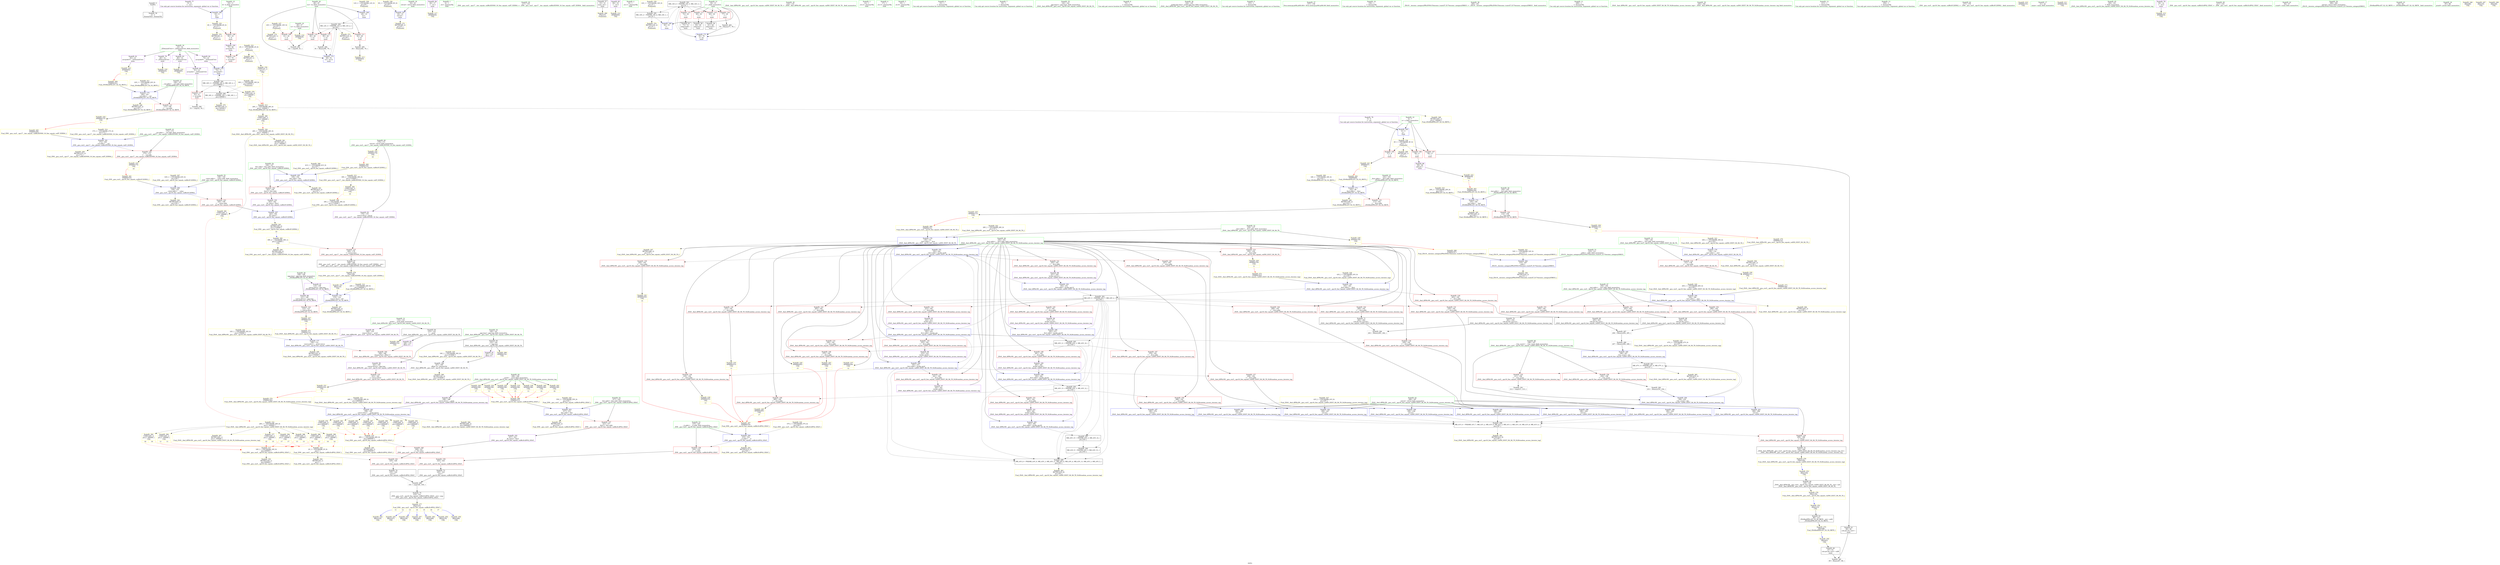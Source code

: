 digraph "SVFG" {
	label="SVFG";

	Node0x55b4dfb639b0 [shape=record,color=grey,label="{NodeID: 0\nNullPtr}"];
	Node0x55b4dfb639b0 -> Node0x55b4dfbcee60[style=solid];
	Node0x55b4dfbf1f40 [shape=record,color=yellow,style=double,label="{NodeID: 360\nRETMU(34V_2)\npts\{1410000 \}\nFun[_ZSt9__find_ifIPKcN9__gnu_cxx5__ops16_Iter_equals_valIS0_EEET_S6_S6_T0_]}"];
	Node0x55b4dfbd2840 [shape=record,color=yellow,style=double,label="{NodeID: 277\nFRet(314)\nFun[_ZN9__gnu_cxx5__ops16_Iter_equals_valIKcEclIPS2_EEbT_]|{<s0>11|<s1>12|<s2>13|<s3>14|<s4>15|<s5>16|<s6>17}}"];
	Node0x55b4dfbd2840:s0 -> Node0x55b4dfbdae60[style=solid,color=blue];
	Node0x55b4dfbd2840:s1 -> Node0x55b4dfbdaef0[style=solid,color=blue];
	Node0x55b4dfbd2840:s2 -> Node0x55b4dfbdaf80[style=solid,color=blue];
	Node0x55b4dfbd2840:s3 -> Node0x55b4dfbdb010[style=solid,color=blue];
	Node0x55b4dfbd2840:s4 -> Node0x55b4dfbdab90[style=solid,color=blue];
	Node0x55b4dfbd2840:s5 -> Node0x55b4dfbdb0a0[style=solid,color=blue];
	Node0x55b4dfbd2840:s6 -> Node0x55b4dfbdb130[style=solid,color=blue];
	Node0x55b4dfbd1110 [shape=record,color=blue,label="{NodeID: 194\n196\<--255\n__trip_count\<--dec\n_ZSt9__find_ifIPKcN9__gnu_cxx5__ops16_Iter_equals_valIS0_EEET_S6_S6_T0_St26random_access_iterator_tag\n}"];
	Node0x55b4dfbd1110 -> Node0x55b4dfbec0e0[style=dashed];
	Node0x55b4dfbce3c0 [shape=record,color=red,label="{NodeID: 111\n82\<--28\n\<--tci\nmain\n}"];
	Node0x55b4dfbce3c0 -> Node0x55b4dfbde3a0[style=solid];
	Node0x55b4dfbcc630 [shape=record,color=green,label="{NodeID: 28\n108\<--109\nagg.tmp\<--agg.tmp_field_insensitive\n_ZSt4findIPKccET_S2_S2_RKT0_\n}"];
	Node0x55b4dfbcc630 -> Node0x55b4dfbd0820[style=solid];
	Node0x55b4dfbcc630 -> Node0x55b4dfbd08f0[style=solid];
	Node0x55b4dfbd7380 [shape=record,color=yellow,style=double,label="{NodeID: 388\nCSMU(26V_1)\npts\{1 160000 \}\nCS[]|{<s0>13|<s1>13}}"];
	Node0x55b4dfbd7380:s0 -> Node0x55b4dfbeed20[style=dashed,color=red];
	Node0x55b4dfbd7380:s1 -> Node0x55b4dfbeee00[style=dashed,color=red];
	Node0x55b4dfbed4e0 [shape=record,color=black,label="{NodeID: 305\nMR_43V_11 = PHI(MR_43V_3, MR_43V_10, )\npts\{193 \}\n}"];
	Node0x55b4dfbed4e0 -> Node0x55b4dfbd4830[style=dashed];
	Node0x55b4dfbed4e0 -> Node0x55b4dfbd4900[style=dashed];
	Node0x55b4dfbed4e0 -> Node0x55b4dfbd49d0[style=dashed];
	Node0x55b4dfbed4e0 -> Node0x55b4dfbd1450[style=dashed];
	Node0x55b4dfbed4e0 -> Node0x55b4dfbeb2e0[style=dashed];
	Node0x55b4dfbd9660 [shape=record,color=yellow,style=double,label="{NodeID: 222\nAPARM(59)\nCS[]|{<s0>3}}"];
	Node0x55b4dfbd9660:s0 -> Node0x55b4dfbdb4c0[style=solid,color=red];
	Node0x55b4dfbd4280 [shape=record,color=red,label="{NodeID: 139\n244\<--192\n\<--__first.addr\n_ZSt9__find_ifIPKcN9__gnu_cxx5__ops16_Iter_equals_valIS0_EEET_S6_S6_T0_St26random_access_iterator_tag\n}"];
	Node0x55b4dfbd4280 -> Node0x55b4dfbda5d0[style=solid];
	Node0x55b4dfbcee60 [shape=record,color=black,label="{NodeID: 56\n2\<--3\ndummyVal\<--dummyVal\n}"];
	Node0x55b4dfbefc10 [shape=record,color=yellow,style=double,label="{NodeID: 333\n2V_1 = ENCHI(MR_2V_0)\npts\{1 \}\nFun[main]}"];
	Node0x55b4dfbefc10 -> Node0x55b4dfbd3170[style=dashed];
	Node0x55b4dfbefc10 -> Node0x55b4dfbf26d0[style=dashed];
	Node0x55b4dfbefc10 -> Node0x55b4dfbf3070[style=dashed];
	Node0x55b4dfbdac20 [shape=record,color=yellow,style=double,label="{NodeID: 250\nARet(63)\nCS[]}"];
	Node0x55b4dfbdac20 -> Node0x55b4dfbcf1d0[style=solid];
	Node0x55b4dfbd59a0 [shape=record,color=blue,label="{NodeID: 167\n24\<--33\nretval\<--\nmain\n}"];
	Node0x55b4dfbd59a0 -> Node0x55b4dfbf29a0[style=dashed];
	Node0x55b4dfbd05b0 [shape=record,color=purple,label="{NodeID: 84\n44\<--17\n\<--.str.3\nmain\n}"];
	Node0x55b4dfbd05b0 -> Node0x55b4dfbd9250[style=solid];
	Node0x55b4dfbc3d80 [shape=record,color=green,label="{NodeID: 1\n4\<--1\n.str\<--dummyObj\nGlob }"];
	Node0x55b4dfbf2020 [shape=record,color=yellow,style=double,label="{NodeID: 361\nRETMU(26V_1)\npts\{1 160000 \}\nFun[_ZSt9__find_ifIPKcN9__gnu_cxx5__ops16_Iter_equals_valIS0_EEET_S6_S6_T0_]}"];
	Node0x55b4dfbd2a50 [shape=record,color=yellow,style=double,label="{NodeID: 278\nFRet(130)\nFun[_ZSt9__find_ifIPKcN9__gnu_cxx5__ops16_Iter_equals_valIS0_EEET_S6_S6_T0_]|{<s0>6}}"];
	Node0x55b4dfbd2a50:s0 -> Node0x55b4dfbdad40[style=solid,color=blue];
	Node0x55b4dfbd11e0 [shape=record,color=blue,label="{NodeID: 195\n186\<--268\nretval\<--\n_ZSt9__find_ifIPKcN9__gnu_cxx5__ops16_Iter_equals_valIS0_EEET_S6_S6_T0_St26random_access_iterator_tag\n}"];
	Node0x55b4dfbd11e0 -> Node0x55b4dfbeade0[style=dashed];
	Node0x55b4dfbce490 [shape=record,color=red,label="{NodeID: 112\n90\<--28\n\<--tci\nmain\n}"];
	Node0x55b4dfbce490 -> Node0x55b4dfbde520[style=solid];
	Node0x55b4dfbcc700 [shape=record,color=green,label="{NodeID: 29\n117\<--118\n_ZN9__gnu_cxx5__ops17__iter_equals_valIKcEENS0_16_Iter_equals_valIT_EERS4_\<--_ZN9__gnu_cxx5__ops17__iter_equals_valIKcEENS0_16_Iter_equals_valIT_EERS4__field_insensitive\n}"];
	Node0x55b4dfbd7490 [shape=record,color=yellow,style=double,label="{NodeID: 389\nCSMU(49V_2)\npts\{1890000 \}\nCS[]|{<s0>14}}"];
	Node0x55b4dfbd7490:s0 -> Node0x55b4dfbeeee0[style=dashed,color=red];
	Node0x55b4dfa76010 [shape=record,color=yellow,style=double,label="{NodeID: 306\n61V_1 = ENCHI(MR_61V_0)\npts\{337 \}\nFun[_ZN9__gnu_cxx5__ops16_Iter_equals_valIKcEC2ERS2_]}"];
	Node0x55b4dfa76010 -> Node0x55b4dfbd1a00[style=dashed];
	Node0x55b4dfbd9730 [shape=record,color=yellow,style=double,label="{NodeID: 223\nAPARM(62)\nCS[]|{<s0>3}}"];
	Node0x55b4dfbd9730:s0 -> Node0x55b4dfbdb5b0[style=solid,color=red];
	Node0x55b4dfbd4350 [shape=record,color=red,label="{NodeID: 140\n247\<--192\n\<--__first.addr\n_ZSt9__find_ifIPKcN9__gnu_cxx5__ops16_Iter_equals_valIS0_EEET_S6_S6_T0_St26random_access_iterator_tag\n}"];
	Node0x55b4dfbd4350 -> Node0x55b4dfbd0f70[style=solid];
	Node0x55b4dfbcef60 [shape=record,color=black,label="{NodeID: 57\n23\<--33\nmain_ret\<--\nmain\n}"];
	Node0x55b4dfbcef60 -> Node0x55b4dfbd2bd0[style=solid];
	Node0x55b4dfbefd20 [shape=record,color=yellow,style=double,label="{NodeID: 334\n4V_1 = ENCHI(MR_4V_0)\npts\{7 \}\nFun[main]}"];
	Node0x55b4dfbefd20 -> Node0x55b4dfbcdee0[style=dashed];
	Node0x55b4dfbefd20 -> Node0x55b4dfbcdfb0[style=dashed];
	Node0x55b4dfbefd20 -> Node0x55b4dfbce080[style=dashed];
	Node0x55b4dfbefd20 -> Node0x55b4dfbf27e0[style=dashed];
	Node0x55b4dfbdacb0 [shape=record,color=yellow,style=double,label="{NodeID: 251\nARet(116)\nCS[]}"];
	Node0x55b4dfbdacb0 -> Node0x55b4dfbd60f0[style=solid];
	Node0x55b4dfbd5a70 [shape=record,color=blue,label="{NodeID: 168\n28\<--33\ntci\<--\nmain\n}"];
	Node0x55b4dfbd5a70 -> Node0x55b4dfbe99e0[style=dashed];
	Node0x55b4dfbd0680 [shape=record,color=purple,label="{NodeID: 85\n84\<--19\n\<--.str.4\nmain\n}"];
	Node0x55b4dfbd0680 -> Node0x55b4dfbd8e40[style=solid];
	Node0x55b4dfbc3e10 [shape=record,color=green,label="{NodeID: 2\n8\<--1\n.str.1\<--dummyObj\nGlob }"];
	Node0x55b4dfbf2130 [shape=record,color=yellow,style=double,label="{NodeID: 362\nRETMU(41V_6)\npts\{187 \}\nFun[_ZSt9__find_ifIPKcN9__gnu_cxx5__ops16_Iter_equals_valIS0_EEET_S6_S6_T0_St26random_access_iterator_tag]}"];
	Node0x55b4dfbd2b10 [shape=record,color=yellow,style=double,label="{NodeID: 279\nFRet(182)\nFun[_ZSt9__find_ifIPKcN9__gnu_cxx5__ops16_Iter_equals_valIS0_EEET_S6_S6_T0_St26random_access_iterator_tag]|{<s0>9}}"];
	Node0x55b4dfbd2b10:s0 -> Node0x55b4dfbdadd0[style=solid,color=blue];
	Node0x55b4dfbd12b0 [shape=record,color=blue,label="{NodeID: 196\n192\<--272\n__first.addr\<--incdec.ptr19\n_ZSt9__find_ifIPKcN9__gnu_cxx5__ops16_Iter_equals_valIS0_EEET_S6_S6_T0_St26random_access_iterator_tag\n}"];
	Node0x55b4dfbd12b0 -> Node0x55b4dfbed4e0[style=dashed];
	Node0x55b4dfbce560 [shape=record,color=red,label="{NodeID: 113\n49\<--30\n\<--i\nmain\n}"];
	Node0x55b4dfbce560 -> Node0x55b4dfbcf030[style=solid];
	Node0x55b4dfbcc800 [shape=record,color=green,label="{NodeID: 30\n124\<--125\n_ZSt9__find_ifIPKcN9__gnu_cxx5__ops16_Iter_equals_valIS0_EEET_S6_S6_T0_\<--_ZSt9__find_ifIPKcN9__gnu_cxx5__ops16_Iter_equals_valIS0_EEET_S6_S6_T0__field_insensitive\n}"];
	Node0x55b4dfbd75f0 [shape=record,color=yellow,style=double,label="{NodeID: 390\nCSMU(26V_1)\npts\{1 160000 \}\nCS[]|{<s0>14|<s1>14}}"];
	Node0x55b4dfbd75f0:s0 -> Node0x55b4dfbeed20[style=dashed,color=red];
	Node0x55b4dfbd75f0:s1 -> Node0x55b4dfbeee00[style=dashed,color=red];
	Node0x55b4dfa760c0 [shape=record,color=yellow,style=double,label="{NodeID: 307\n63V_1 = ENCHI(MR_63V_0)\npts\{339 \}\nFun[_ZN9__gnu_cxx5__ops16_Iter_equals_valIKcEC2ERS2_]}"];
	Node0x55b4dfa760c0 -> Node0x55b4dfbd1ad0[style=dashed];
	Node0x55b4dfbd9800 [shape=record,color=yellow,style=double,label="{NodeID: 224\nAPARM(115)\nCS[]|{<s0>5}}"];
	Node0x55b4dfbd9800:s0 -> Node0x55b4dfbdb6a0[style=solid,color=red];
	Node0x55b4dfbd4420 [shape=record,color=red,label="{NodeID: 141\n250\<--192\n\<--__first.addr\n_ZSt9__find_ifIPKcN9__gnu_cxx5__ops16_Iter_equals_valIS0_EEET_S6_S6_T0_St26random_access_iterator_tag\n}"];
	Node0x55b4dfbd4420 -> Node0x55b4dfbcd930[style=solid];
	Node0x55b4dfbcf030 [shape=record,color=black,label="{NodeID: 58\n50\<--49\nidxprom\<--\nmain\n}"];
	Node0x55b4dfbefe00 [shape=record,color=yellow,style=double,label="{NodeID: 335\n6V_1 = ENCHI(MR_6V_0)\npts\{11 \}\nFun[main]}"];
	Node0x55b4dfbefe00 -> Node0x55b4dfbce150[style=dashed];
	Node0x55b4dfbefe00 -> Node0x55b4dfbf28c0[style=dashed];
	Node0x55b4dfbdad40 [shape=record,color=yellow,style=double,label="{NodeID: 252\nARet(123)\nCS[]}"];
	Node0x55b4dfbdad40 -> Node0x55b4dfbcf440[style=solid];
	Node0x55b4dfbd5b40 [shape=record,color=blue,label="{NodeID: 169\n30\<--33\ni\<--\nmain\n}"];
	Node0x55b4dfbd5b40 -> Node0x55b4dfbecae0[style=dashed];
	Node0x55b4dfbd0750 [shape=record,color=purple,label="{NodeID: 86\n59\<--58\nadd.ptr\<--\nmain\n}"];
	Node0x55b4dfbd0750 -> Node0x55b4dfbd9660[style=solid];
	Node0x55b4dfbca870 [shape=record,color=green,label="{NodeID: 3\n12\<--1\n.str.2\<--dummyObj\nGlob }"];
	Node0x55b4dfbf2240 [shape=record,color=yellow,style=double,label="{NodeID: 363\nRETMU(43V_8)\npts\{193 \}\nFun[_ZSt9__find_ifIPKcN9__gnu_cxx5__ops16_Iter_equals_valIS0_EEET_S6_S6_T0_St26random_access_iterator_tag]}"];
	Node0x55b4dfbd2bd0 [shape=record,color=yellow,style=double,label="{NodeID: 280\nFRet(23)\nFun[main]}"];
	Node0x55b4dfbd1380 [shape=record,color=blue,label="{NodeID: 197\n186\<--278\nretval\<--\n_ZSt9__find_ifIPKcN9__gnu_cxx5__ops16_Iter_equals_valIS0_EEET_S6_S6_T0_St26random_access_iterator_tag\n}"];
	Node0x55b4dfbd1380 -> Node0x55b4dfbeade0[style=dashed];
	Node0x55b4dfbce630 [shape=record,color=red,label="{NodeID: 114\n60\<--30\n\<--i\nmain\n}"];
	Node0x55b4dfbce630 -> Node0x55b4dfbcf100[style=solid];
	Node0x55b4dfbcc900 [shape=record,color=green,label="{NodeID: 31\n134\<--135\n__pred\<--__pred_field_insensitive\n_ZSt9__find_ifIPKcN9__gnu_cxx5__ops16_Iter_equals_valIS0_EEET_S6_S6_T0_\n}"];
	Node0x55b4dfbcc900 -> Node0x55b4dfbcf510[style=solid];
	Node0x55b4dfbcc900 -> Node0x55b4dfbd09c0[style=solid];
	Node0x55b4dfbd7700 [shape=record,color=yellow,style=double,label="{NodeID: 391\nCSMU(49V_2)\npts\{1890000 \}\nCS[]|{<s0>16}}"];
	Node0x55b4dfbd7700:s0 -> Node0x55b4dfbeeee0[style=dashed,color=red];
	Node0x55b4dfbee480 [shape=record,color=yellow,style=double,label="{NodeID: 308\n39V_1 = ENCHI(MR_39V_0)\npts\{1710000 \}\nFun[_ZN9__gnu_cxx5__ops16_Iter_equals_valIKcEC2ERS2_]}"];
	Node0x55b4dfbee480 -> Node0x55b4dfbd1ba0[style=dashed];
	Node0x55b4dfbd98d0 [shape=record,color=yellow,style=double,label="{NodeID: 225\nAPARM(113)\nCS[]|{<s0>6}}"];
	Node0x55b4dfbd98d0:s0 -> Node0x55b4dfbdbd90[style=solid,color=red];
	Node0x55b4dfbd44f0 [shape=record,color=red,label="{NodeID: 142\n260\<--192\n\<--__first.addr\n_ZSt9__find_ifIPKcN9__gnu_cxx5__ops16_Iter_equals_valIS0_EEET_S6_S6_T0_St26random_access_iterator_tag\n}"];
	Node0x55b4dfbd44f0 -> Node0x55b4dfbcfac0[style=solid];
	Node0x55b4dfbcf100 [shape=record,color=black,label="{NodeID: 59\n61\<--60\nidxprom4\<--\nmain\n}"];
	Node0x55b4dfbefee0 [shape=record,color=yellow,style=double,label="{NodeID: 336\n8V_1 = ENCHI(MR_8V_0)\npts\{25 \}\nFun[main]}"];
	Node0x55b4dfbefee0 -> Node0x55b4dfbd59a0[style=dashed];
	Node0x55b4dfbdadd0 [shape=record,color=yellow,style=double,label="{NodeID: 253\nARet(164)\nCS[]}"];
	Node0x55b4dfbdadd0 -> Node0x55b4dfbcf6b0[style=solid];
	Node0x55b4dfbd5c10 [shape=record,color=blue,label="{NodeID: 170\n74\<--71\narrayidx9\<--\nmain\n}"];
	Node0x55b4dfbd5c10 -> Node0x55b4dfbecfe0[style=dashed];
	Node0x55b4dfbd0820 [shape=record,color=purple,label="{NodeID: 87\n119\<--108\ncoerce.dive\<--agg.tmp\n_ZSt4findIPKccET_S2_S2_RKT0_\n}"];
	Node0x55b4dfbd0820 -> Node0x55b4dfbd60f0[style=solid];
	Node0x55b4dfbca930 [shape=record,color=green,label="{NodeID: 4\n17\<--1\n.str.3\<--dummyObj\nGlob }"];
	Node0x55b4dfbf2320 [shape=record,color=yellow,style=double,label="{NodeID: 364\nRETMU(45V_2)\npts\{195 \}\nFun[_ZSt9__find_ifIPKcN9__gnu_cxx5__ops16_Iter_equals_valIS0_EEET_S6_S6_T0_St26random_access_iterator_tag]}"];
	Node0x55b4dfbd2c90 [shape=record,color=grey,label="{NodeID: 281\n69 = Binary(67, 68, )\n}"];
	Node0x55b4dfbd1450 [shape=record,color=blue,label="{NodeID: 198\n192\<--282\n__first.addr\<--incdec.ptr24\n_ZSt9__find_ifIPKcN9__gnu_cxx5__ops16_Iter_equals_valIS0_EEET_S6_S6_T0_St26random_access_iterator_tag\n}"];
	Node0x55b4dfbd1450 -> Node0x55b4dfbe94e0[style=dashed];
	Node0x55b4dfbce700 [shape=record,color=red,label="{NodeID: 115\n72\<--30\n\<--i\nmain\n}"];
	Node0x55b4dfbce700 -> Node0x55b4dfbcf370[style=solid];
	Node0x55b4dfbcc9d0 [shape=record,color=green,label="{NodeID: 32\n136\<--137\n__first.addr\<--__first.addr_field_insensitive\n_ZSt9__find_ifIPKcN9__gnu_cxx5__ops16_Iter_equals_valIS0_EEET_S6_S6_T0_\n}"];
	Node0x55b4dfbcc9d0 -> Node0x55b4dfbd3580[style=solid];
	Node0x55b4dfbcc9d0 -> Node0x55b4dfbd6290[style=solid];
	Node0x55b4dfbcc9d0 -> Node0x55b4dfbd9b40[style=solid];
	Node0x55b4dfbd7860 [shape=record,color=yellow,style=double,label="{NodeID: 392\nCSMU(26V_1)\npts\{1 160000 \}\nCS[]|{<s0>16|<s1>16}}"];
	Node0x55b4dfbd7860:s0 -> Node0x55b4dfbeed20[style=dashed,color=red];
	Node0x55b4dfbd7860:s1 -> Node0x55b4dfbeee00[style=dashed,color=red];
	Node0x55b4dfbee560 [shape=record,color=yellow,style=double,label="{NodeID: 309\n18V_1 = ENCHI(MR_18V_0)\npts\{103 \}\nFun[_ZSt4findIPKccET_S2_S2_RKT0_]}"];
	Node0x55b4dfbee560 -> Node0x55b4dfbd5e80[style=dashed];
	Node0x55b4dfbd99a0 [shape=record,color=yellow,style=double,label="{NodeID: 226\nAPARM(114)\nCS[]|{<s0>6}}"];
	Node0x55b4dfbd99a0:s0 -> Node0x55b4dfbdbe50[style=solid,color=red];
	Node0x55b4dfbd45c0 [shape=record,color=red,label="{NodeID: 143\n265\<--192\n\<--__first.addr\n_ZSt9__find_ifIPKcN9__gnu_cxx5__ops16_Iter_equals_valIS0_EEET_S6_S6_T0_St26random_access_iterator_tag\n}"];
	Node0x55b4dfbd45c0 -> Node0x55b4dfbd94c0[style=solid];
	Node0x55b4dfbcf1d0 [shape=record,color=black,label="{NodeID: 60\n67\<--63\nsub.ptr.lhs.cast\<--call6\nmain\n}"];
	Node0x55b4dfbcf1d0 -> Node0x55b4dfbd2c90[style=solid];
	Node0x55b4dfbeffc0 [shape=record,color=yellow,style=double,label="{NodeID: 337\n10V_1 = ENCHI(MR_10V_0)\npts\{27 \}\nFun[main]}"];
	Node0x55b4dfbeffc0 -> Node0x55b4dfbce220[style=dashed];
	Node0x55b4dfbeffc0 -> Node0x55b4dfbf2a80[style=dashed];
	Node0x55b4dfbdae60 [shape=record,color=yellow,style=double,label="{NodeID: 254\nARet(216)\nCS[]}"];
	Node0x55b4dfbd5ce0 [shape=record,color=blue,label="{NodeID: 171\n30\<--78\ni\<--inc\nmain\n}"];
	Node0x55b4dfbd5ce0 -> Node0x55b4dfbecae0[style=dashed];
	Node0x55b4dfbd08f0 [shape=record,color=purple,label="{NodeID: 88\n121\<--108\ncoerce.dive1\<--agg.tmp\n_ZSt4findIPKccET_S2_S2_RKT0_\n}"];
	Node0x55b4dfbd08f0 -> Node0x55b4dfbd34b0[style=solid];
	Node0x55b4dfbca9f0 [shape=record,color=green,label="{NodeID: 5\n19\<--1\n.str.4\<--dummyObj\nGlob }"];
	Node0x55b4dfbf2400 [shape=record,color=yellow,style=double,label="{NodeID: 365\nRETMU(47V_3)\npts\{197 \}\nFun[_ZSt9__find_ifIPKcN9__gnu_cxx5__ops16_Iter_equals_valIS0_EEET_S6_S6_T0_St26random_access_iterator_tag]}"];
	Node0x55b4dfbd2e10 [shape=record,color=grey,label="{NodeID: 282\n255 = Binary(254, 256, )\n}"];
	Node0x55b4dfbd2e10 -> Node0x55b4dfbd1110[style=solid];
	Node0x55b4dfbd1520 [shape=record,color=blue,label="{NodeID: 199\n186\<--288\nretval\<--\n_ZSt9__find_ifIPKcN9__gnu_cxx5__ops16_Iter_equals_valIS0_EEET_S6_S6_T0_St26random_access_iterator_tag\n}"];
	Node0x55b4dfbd1520 -> Node0x55b4dfbeade0[style=dashed];
	Node0x55b4dfbd2fd0 [shape=record,color=red,label="{NodeID: 116\n77\<--30\n\<--i\nmain\n}"];
	Node0x55b4dfbd2fd0 -> Node0x55b4dfbde0a0[style=solid];
	Node0x55b4dfbccaa0 [shape=record,color=green,label="{NodeID: 33\n138\<--139\n__last.addr\<--__last.addr_field_insensitive\n_ZSt9__find_ifIPKcN9__gnu_cxx5__ops16_Iter_equals_valIS0_EEET_S6_S6_T0_\n}"];
	Node0x55b4dfbccaa0 -> Node0x55b4dfbd3650[style=solid];
	Node0x55b4dfbccaa0 -> Node0x55b4dfbd6360[style=solid];
	Node0x55b4dfbd7970 [shape=record,color=yellow,style=double,label="{NodeID: 393\nCSMU(49V_2)\npts\{1890000 \}\nCS[]|{<s0>17}}"];
	Node0x55b4dfbd7970:s0 -> Node0x55b4dfbeeee0[style=dashed,color=red];
	Node0x55b4dfbee670 [shape=record,color=yellow,style=double,label="{NodeID: 310\n20V_1 = ENCHI(MR_20V_0)\npts\{105 \}\nFun[_ZSt4findIPKccET_S2_S2_RKT0_]}"];
	Node0x55b4dfbee670 -> Node0x55b4dfbd5f50[style=dashed];
	Node0x55b4dfbd9a70 [shape=record,color=yellow,style=double,label="{NodeID: 227\nAPARM(122)\nCS[]|{<s0>6}}"];
	Node0x55b4dfbd9a70:s0 -> Node0x55b4dfbdbf10[style=solid,color=red];
	Node0x55b4dfbd4690 [shape=record,color=red,label="{NodeID: 144\n268\<--192\n\<--__first.addr\n_ZSt9__find_ifIPKcN9__gnu_cxx5__ops16_Iter_equals_valIS0_EEET_S6_S6_T0_St26random_access_iterator_tag\n}"];
	Node0x55b4dfbd4690 -> Node0x55b4dfbd11e0[style=solid];
	Node0x55b4dfbcf2a0 [shape=record,color=black,label="{NodeID: 61\n68\<--66\nsub.ptr.rhs.cast\<--\nmain\n}"];
	Node0x55b4dfbcf2a0 -> Node0x55b4dfbd2c90[style=solid];
	Node0x55b4dfbf00a0 [shape=record,color=yellow,style=double,label="{NodeID: 338\n12V_1 = ENCHI(MR_12V_0)\npts\{29 \}\nFun[main]}"];
	Node0x55b4dfbf00a0 -> Node0x55b4dfbd5a70[style=dashed];
	Node0x55b4dfbdaef0 [shape=record,color=yellow,style=double,label="{NodeID: 255\nARet(227)\nCS[]}"];
	Node0x55b4dfbd5db0 [shape=record,color=blue,label="{NodeID: 172\n28\<--91\ntci\<--inc12\nmain\n}"];
	Node0x55b4dfbd5db0 -> Node0x55b4dfbe99e0[style=dashed];
	Node0x55b4dfbd09c0 [shape=record,color=purple,label="{NodeID: 89\n146\<--134\ncoerce.dive\<--__pred\n_ZSt9__find_ifIPKcN9__gnu_cxx5__ops16_Iter_equals_valIS0_EEET_S6_S6_T0_\n}"];
	Node0x55b4dfbd09c0 -> Node0x55b4dfbd61c0[style=solid];
	Node0x55b4dfbcb260 [shape=record,color=green,label="{NodeID: 6\n33\<--1\n\<--dummyObj\nCan only get source location for instruction, argument, global var or function.}"];
	Node0x55b4dfbf24e0 [shape=record,color=yellow,style=double,label="{NodeID: 366\nRETMU(49V_2)\npts\{1890000 \}\nFun[_ZSt9__find_ifIPKcN9__gnu_cxx5__ops16_Iter_equals_valIS0_EEET_S6_S6_T0_St26random_access_iterator_tag]}"];
	Node0x55b4dfbde0a0 [shape=record,color=grey,label="{NodeID: 283\n78 = Binary(77, 79, )\n}"];
	Node0x55b4dfbde0a0 -> Node0x55b4dfbd5ce0[style=solid];
	Node0x55b4dfbd15f0 [shape=record,color=blue,label="{NodeID: 200\n192\<--292\n__first.addr\<--incdec.ptr29\n_ZSt9__find_ifIPKcN9__gnu_cxx5__ops16_Iter_equals_valIS0_EEET_S6_S6_T0_St26random_access_iterator_tag\n}"];
	Node0x55b4dfbd15f0 -> Node0x55b4dfbea8e0[style=dashed];
	Node0x55b4dfbd30a0 [shape=record,color=red,label="{NodeID: 117\n52\<--51\n\<--arrayidx\nmain\n}"];
	Node0x55b4dfbd30a0 -> Node0x55b4dfbdeb20[style=solid];
	Node0x55b4dfbccb70 [shape=record,color=green,label="{NodeID: 34\n140\<--141\nagg.tmp\<--agg.tmp_field_insensitive\n_ZSt9__find_ifIPKcN9__gnu_cxx5__ops16_Iter_equals_valIS0_EEET_S6_S6_T0_\n}"];
	Node0x55b4dfbccb70 -> Node0x55b4dfbcf5e0[style=solid];
	Node0x55b4dfbccb70 -> Node0x55b4dfbd0a90[style=solid];
	Node0x55b4dfbd7ad0 [shape=record,color=yellow,style=double,label="{NodeID: 394\nCSMU(26V_1)\npts\{1 160000 \}\nCS[]|{<s0>17|<s1>17}}"];
	Node0x55b4dfbd7ad0:s0 -> Node0x55b4dfbeed20[style=dashed,color=red];
	Node0x55b4dfbd7ad0:s1 -> Node0x55b4dfbeee00[style=dashed,color=red];
	Node0x55b4dfbee750 [shape=record,color=yellow,style=double,label="{NodeID: 311\n22V_1 = ENCHI(MR_22V_0)\npts\{107 \}\nFun[_ZSt4findIPKccET_S2_S2_RKT0_]}"];
	Node0x55b4dfbee750 -> Node0x55b4dfbd6020[style=dashed];
	Node0x55b4dfbd9b40 [shape=record,color=yellow,style=double,label="{NodeID: 228\nAPARM(136)\nCS[]|{<s0>8}}"];
	Node0x55b4dfbd9b40:s0 -> Node0x55b4dfbdbcd0[style=solid,color=red];
	Node0x55b4dfbd4760 [shape=record,color=red,label="{NodeID: 145\n271\<--192\n\<--__first.addr\n_ZSt9__find_ifIPKcN9__gnu_cxx5__ops16_Iter_equals_valIS0_EEET_S6_S6_T0_St26random_access_iterator_tag\n}"];
	Node0x55b4dfbd4760 -> Node0x55b4dfbcda00[style=solid];
	Node0x55b4dfbcf370 [shape=record,color=black,label="{NodeID: 62\n73\<--72\nidxprom8\<--\nmain\n}"];
	Node0x55b4dfbf0180 [shape=record,color=yellow,style=double,label="{NodeID: 339\n14V_1 = ENCHI(MR_14V_0)\npts\{31 \}\nFun[main]}"];
	Node0x55b4dfbf0180 -> Node0x55b4dfbe9ee0[style=dashed];
	Node0x55b4dfbdaf80 [shape=record,color=yellow,style=double,label="{NodeID: 256\nARet(236)\nCS[]}"];
	Node0x55b4dfbd5e80 [shape=record,color=blue,label="{NodeID: 173\n102\<--99\n__first.addr\<--__first\n_ZSt4findIPKccET_S2_S2_RKT0_\n}"];
	Node0x55b4dfbd5e80 -> Node0x55b4dfbd3240[style=dashed];
	Node0x55b4dfbd5e80 -> Node0x55b4dfbf1020[style=dashed];
	Node0x55b4dfbd0a90 [shape=record,color=purple,label="{NodeID: 90\n162\<--140\ncoerce.dive2\<--agg.tmp\n_ZSt9__find_ifIPKcN9__gnu_cxx5__ops16_Iter_equals_valIS0_EEET_S6_S6_T0_\n}"];
	Node0x55b4dfbd0a90 -> Node0x55b4dfbd3720[style=solid];
	Node0x55b4dfbcb2f0 [shape=record,color=green,label="{NodeID: 7\n54\<--1\n\<--dummyObj\nCan only get source location for instruction, argument, global var or function.}"];
	Node0x55b4dfbf25c0 [shape=record,color=yellow,style=double,label="{NodeID: 367\nRETMU(26V_1)\npts\{1 160000 \}\nFun[_ZSt9__find_ifIPKcN9__gnu_cxx5__ops16_Iter_equals_valIS0_EEET_S6_S6_T0_St26random_access_iterator_tag]}"];
	Node0x55b4dfbde220 [shape=record,color=grey,label="{NodeID: 284\n263 = Binary(261, 262, )\n}"];
	Node0x55b4dfbd16c0 [shape=record,color=blue,label="{NodeID: 201\n186\<--296\nretval\<--\n_ZSt9__find_ifIPKcN9__gnu_cxx5__ops16_Iter_equals_valIS0_EEET_S6_S6_T0_St26random_access_iterator_tag\n}"];
	Node0x55b4dfbd16c0 -> Node0x55b4dfbeade0[style=dashed];
	Node0x55b4dfbd3170 [shape=record,color=red,label="{NodeID: 118\n71\<--70\n\<--arrayidx7\nmain\n}"];
	Node0x55b4dfbd3170 -> Node0x55b4dfbd5c10[style=solid];
	Node0x55b4dfbccc40 [shape=record,color=green,label="{NodeID: 35\n142\<--143\nagg.tmp1\<--agg.tmp1_field_insensitive\n_ZSt9__find_ifIPKcN9__gnu_cxx5__ops16_Iter_equals_valIS0_EEET_S6_S6_T0_\n}"];
	Node0x55b4dfbd7be0 [shape=record,color=yellow,style=double,label="{NodeID: 395\n39V_2 = CSCHI(MR_39V_1)\npts\{1710000 \}\nCS[]}"];
	Node0x55b4dfbd7be0 -> Node0x55b4dfbd38c0[style=dashed];
	Node0x55b4dfbd7be0 -> Node0x55b4dfbf15f0[style=dashed];
	Node0x55b4dfbee830 [shape=record,color=yellow,style=double,label="{NodeID: 312\n24V_1 = ENCHI(MR_24V_0)\npts\{1090000 \}\nFun[_ZSt4findIPKccET_S2_S2_RKT0_]}"];
	Node0x55b4dfbee830 -> Node0x55b4dfbd60f0[style=dashed];
	Node0x55b4dfbd9c10 [shape=record,color=yellow,style=double,label="{NodeID: 229\nAPARM(150)\nCS[]|{<s0>9}}"];
	Node0x55b4dfbd9c10:s0 -> Node0x55b4dfbdbfd0[style=solid,color=red];
	Node0x55b4dfbd4830 [shape=record,color=red,label="{NodeID: 146\n275\<--192\n\<--__first.addr\n_ZSt9__find_ifIPKcN9__gnu_cxx5__ops16_Iter_equals_valIS0_EEET_S6_S6_T0_St26random_access_iterator_tag\n}"];
	Node0x55b4dfbd4830 -> Node0x55b4dfbda770[style=solid];
	Node0x55b4dfbcf440 [shape=record,color=black,label="{NodeID: 63\n98\<--123\n_ZSt4findIPKccET_S2_S2_RKT0__ret\<--call2\n_ZSt4findIPKccET_S2_S2_RKT0_\n}"];
	Node0x55b4dfbcf440 -> Node0x55b4dfbd2130[style=solid];
	Node0x55b4dfbf0260 [shape=record,color=yellow,style=double,label="{NodeID: 340\n16V_1 = ENCHI(MR_16V_0)\npts\{160000 \}\nFun[main]}"];
	Node0x55b4dfbf0260 -> Node0x55b4dfbea3e0[style=dashed];
	Node0x55b4dfbdb010 [shape=record,color=yellow,style=double,label="{NodeID: 257\nARet(245)\nCS[]}"];
	Node0x55b4dfbd5f50 [shape=record,color=blue,label="{NodeID: 174\n104\<--100\n__last.addr\<--__last\n_ZSt4findIPKccET_S2_S2_RKT0_\n}"];
	Node0x55b4dfbd5f50 -> Node0x55b4dfbd3310[style=dashed];
	Node0x55b4dfbd5f50 -> Node0x55b4dfbf1130[style=dashed];
	Node0x55b4dfbd0b60 [shape=record,color=purple,label="{NodeID: 91\n347\<--152\noffset_0\<--\n}"];
	Node0x55b4dfbd0b60 -> Node0x55b4dfbd6430[style=solid];
	Node0x55b4dfbcb380 [shape=record,color=green,label="{NodeID: 8\n79\<--1\n\<--dummyObj\nCan only get source location for instruction, argument, global var or function.}"];
	Node0x55b4dfbf26d0 [shape=record,color=yellow,style=double,label="{NodeID: 368\nRETMU(2V_1)\npts\{1 \}\nFun[main]}"];
	Node0x55b4dfbde3a0 [shape=record,color=grey,label="{NodeID: 285\n83 = Binary(82, 79, )\n}"];
	Node0x55b4dfbde3a0 -> Node0x55b4dfbd8f10[style=solid];
	Node0x55b4dfbd1790 [shape=record,color=blue,label="{NodeID: 202\n310\<--307\n.addr\<--\n_ZSt19__iterator_categoryIPKcENSt15iterator_traitsIT_E17iterator_categoryERKS3_\n}"];
	Node0x55b4dfbd1790 -> Node0x55b4dfbf1b60[style=dashed];
	Node0x55b4dfbd3240 [shape=record,color=red,label="{NodeID: 119\n113\<--102\n\<--__first.addr\n_ZSt4findIPKccET_S2_S2_RKT0_\n}"];
	Node0x55b4dfbd3240 -> Node0x55b4dfbd98d0[style=solid];
	Node0x55b4dfbccd10 [shape=record,color=green,label="{NodeID: 36\n144\<--145\nundef.agg.tmp\<--undef.agg.tmp_field_insensitive\n_ZSt9__find_ifIPKcN9__gnu_cxx5__ops16_Iter_equals_valIS0_EEET_S6_S6_T0_\n}"];
	Node0x55b4dfbee910 [shape=record,color=yellow,style=double,label="{NodeID: 313\n26V_1 = ENCHI(MR_26V_0)\npts\{1 160000 \}\nFun[_ZSt4findIPKccET_S2_S2_RKT0_]}"];
	Node0x55b4dfbee910 -> Node0x55b4dfbf13d0[style=dashed];
	Node0x55b4dfbee910 -> Node0x55b4dfbf32b0[style=dashed];
	Node0x55b4dfbd9ce0 [shape=record,color=yellow,style=double,label="{NodeID: 230\nAPARM(151)\nCS[]|{<s0>9}}"];
	Node0x55b4dfbd9ce0:s0 -> Node0x55b4dfbd1f80[style=solid,color=red];
	Node0x55b4dfbd4900 [shape=record,color=red,label="{NodeID: 147\n278\<--192\n\<--__first.addr\n_ZSt9__find_ifIPKcN9__gnu_cxx5__ops16_Iter_equals_valIS0_EEET_S6_S6_T0_St26random_access_iterator_tag\n}"];
	Node0x55b4dfbd4900 -> Node0x55b4dfbd1380[style=solid];
	Node0x55b4dfbcf510 [shape=record,color=black,label="{NodeID: 64\n153\<--134\n\<--__pred\n_ZSt9__find_ifIPKcN9__gnu_cxx5__ops16_Iter_equals_valIS0_EEET_S6_S6_T0_\n}"];
	Node0x55b4dfbcf510 -> Node0x55b4dfbd0c30[style=solid];
	Node0x55b4dfbcf510 -> Node0x55b4dfbd1d40[style=solid];
	Node0x55b4dfbf0340 [shape=record,color=yellow,style=double,label="{NodeID: 341\nRETMU(61V_2)\npts\{337 \}\nFun[_ZN9__gnu_cxx5__ops16_Iter_equals_valIKcEC2ERS2_]}"];
	Node0x55b4dfbdb0a0 [shape=record,color=yellow,style=double,label="{NodeID: 258\nARet(276)\nCS[]}"];
	Node0x55b4dfbd6020 [shape=record,color=blue,label="{NodeID: 175\n106\<--101\n__val.addr\<--__val\n_ZSt4findIPKccET_S2_S2_RKT0_\n}"];
	Node0x55b4dfbd6020 -> Node0x55b4dfbd33e0[style=dashed];
	Node0x55b4dfbd6020 -> Node0x55b4dfbf1210[style=dashed];
	Node0x55b4dfbd0c30 [shape=record,color=purple,label="{NodeID: 92\n348\<--153\noffset_0\<--\n}"];
	Node0x55b4dfbd0c30 -> Node0x55b4dfbd56d0[style=solid];
	Node0x55b4dfbcb480 [shape=record,color=green,label="{NodeID: 9\n155\<--1\n\<--dummyObj\nCan only get source location for instruction, argument, global var or function.}"];
	Node0x55b4dfbf27e0 [shape=record,color=yellow,style=double,label="{NodeID: 369\nRETMU(4V_1)\npts\{7 \}\nFun[main]}"];
	Node0x55b4dfbde520 [shape=record,color=grey,label="{NodeID: 286\n91 = Binary(90, 79, )\n}"];
	Node0x55b4dfbde520 -> Node0x55b4dfbd5db0[style=solid];
	Node0x55b4dfbd1860 [shape=record,color=blue,label="{NodeID: 203\n317\<--315\nthis.addr\<--this\n_ZN9__gnu_cxx5__ops16_Iter_equals_valIKcEclIPS2_EEbT_\n}"];
	Node0x55b4dfbd1860 -> Node0x55b4dfbd5120[style=dashed];
	Node0x55b4dfbd1860 -> Node0x55b4dfbf16d0[style=dashed];
	Node0x55b4dfbd3310 [shape=record,color=red,label="{NodeID: 120\n114\<--104\n\<--__last.addr\n_ZSt4findIPKccET_S2_S2_RKT0_\n}"];
	Node0x55b4dfbd3310 -> Node0x55b4dfbd99a0[style=solid];
	Node0x55b4dfbccde0 [shape=record,color=green,label="{NodeID: 37\n157\<--158\nllvm.memcpy.p0i8.p0i8.i64\<--llvm.memcpy.p0i8.p0i8.i64_field_insensitive\n}"];
	Node0x55b4dfbeea20 [shape=record,color=yellow,style=double,label="{NodeID: 314\n37V_1 = ENCHI(MR_37V_0)\npts\{173 \}\nFun[_ZN9__gnu_cxx5__ops17__iter_equals_valIKcEENS0_16_Iter_equals_valIT_EERS4_]}"];
	Node0x55b4dfbeea20 -> Node0x55b4dfbd6500[style=dashed];
	Node0x55b4dfbd9db0 [shape=record,color=yellow,style=double,label="{NodeID: 231\nAPARM(163)\nCS[]|{<s0>9}}"];
	Node0x55b4dfbd9db0:s0 -> Node0x55b4dfbd2040[style=solid,color=red];
	Node0x55b4dfbd49d0 [shape=record,color=red,label="{NodeID: 148\n281\<--192\n\<--__first.addr\n_ZSt9__find_ifIPKcN9__gnu_cxx5__ops16_Iter_equals_valIS0_EEET_S6_S6_T0_St26random_access_iterator_tag\n}"];
	Node0x55b4dfbd49d0 -> Node0x55b4dfbcdad0[style=solid];
	Node0x55b4dfbcf5e0 [shape=record,color=black,label="{NodeID: 65\n152\<--140\n\<--agg.tmp\n_ZSt9__find_ifIPKcN9__gnu_cxx5__ops16_Iter_equals_valIS0_EEET_S6_S6_T0_\n}"];
	Node0x55b4dfbcf5e0 -> Node0x55b4dfbd0b60[style=solid];
	Node0x55b4dfbcf5e0 -> Node0x55b4dfbd1c70[style=solid];
	Node0x55b4dfbf0e60 [shape=record,color=yellow,style=double,label="{NodeID: 342\nRETMU(63V_2)\npts\{339 \}\nFun[_ZN9__gnu_cxx5__ops16_Iter_equals_valIKcEC2ERS2_]}"];
	Node0x55b4dfbdb130 [shape=record,color=yellow,style=double,label="{NodeID: 259\nARet(286)\nCS[]}"];
	Node0x55b4dfbd60f0 [shape=record,color=blue,label="{NodeID: 176\n119\<--116\ncoerce.dive\<--call\n_ZSt4findIPKccET_S2_S2_RKT0_\n}"];
	Node0x55b4dfbd60f0 -> Node0x55b4dfbd34b0[style=dashed];
	Node0x55b4dfbd60f0 -> Node0x55b4dfbf12f0[style=dashed];
	Node0x55b4dfbd0d00 [shape=record,color=purple,label="{NodeID: 93\n179\<--170\ncoerce.dive\<--retval\n_ZN9__gnu_cxx5__ops17__iter_equals_valIKcEENS0_16_Iter_equals_valIT_EERS4_\n}"];
	Node0x55b4dfbd0d00 -> Node0x55b4dfbd38c0[style=solid];
	Node0x55b4dfbcb580 [shape=record,color=green,label="{NodeID: 10\n156\<--1\n\<--dummyObj\nCan only get source location for instruction, argument, global var or function.}"];
	Node0x55b4dfbf28c0 [shape=record,color=yellow,style=double,label="{NodeID: 370\nRETMU(6V_1)\npts\{11 \}\nFun[main]}"];
	Node0x55b4dfbde6a0 [shape=record,color=grey,label="{NodeID: 287\n206 = Binary(204, 205, )\n}"];
	Node0x55b4dfbde6a0 -> Node0x55b4dfbde820[style=solid];
	Node0x55b4dfbd1930 [shape=record,color=blue,label="{NodeID: 204\n319\<--316\n__it.addr\<--__it\n_ZN9__gnu_cxx5__ops16_Iter_equals_valIKcEclIPS2_EEbT_\n}"];
	Node0x55b4dfbd1930 -> Node0x55b4dfbd51f0[style=dashed];
	Node0x55b4dfbd1930 -> Node0x55b4dfbf17e0[style=dashed];
	Node0x55b4dfbd33e0 [shape=record,color=red,label="{NodeID: 121\n115\<--106\n\<--__val.addr\n_ZSt4findIPKccET_S2_S2_RKT0_\n}"];
	Node0x55b4dfbd33e0 -> Node0x55b4dfbd9800[style=solid];
	Node0x55b4dfbccee0 [shape=record,color=green,label="{NodeID: 38\n160\<--161\n_ZSt19__iterator_categoryIPKcENSt15iterator_traitsIT_E17iterator_categoryERKS3_\<--_ZSt19__iterator_categoryIPKcENSt15iterator_traitsIT_E17iterator_categoryERKS3__field_insensitive\n}"];
	Node0x55b4dfbeeb30 [shape=record,color=yellow,style=double,label="{NodeID: 315\n39V_1 = ENCHI(MR_39V_0)\npts\{1710000 \}\nFun[_ZN9__gnu_cxx5__ops17__iter_equals_valIKcEENS0_16_Iter_equals_valIT_EERS4_]}"];
	Node0x55b4dfbeeb30 -> Node0x55b4dfbf35d0[style=dashed];
	Node0x55b4dfbd9e80 [shape=record,color=yellow,style=double,label="{NodeID: 232\nAPARM(170)\nCS[]|{<s0>10}}"];
	Node0x55b4dfbd9e80:s0 -> Node0x55b4dfbdb1f0[style=solid,color=red];
	Node0x55b4dfbd4aa0 [shape=record,color=red,label="{NodeID: 149\n285\<--192\n\<--__first.addr\n_ZSt9__find_ifIPKcN9__gnu_cxx5__ops16_Iter_equals_valIS0_EEET_S6_S6_T0_St26random_access_iterator_tag\n}"];
	Node0x55b4dfbd4aa0 -> Node0x55b4dfbda910[style=solid];
	Node0x55b4dfbcf6b0 [shape=record,color=black,label="{NodeID: 66\n130\<--164\n_ZSt9__find_ifIPKcN9__gnu_cxx5__ops16_Iter_equals_valIS0_EEET_S6_S6_T0__ret\<--call\n_ZSt9__find_ifIPKcN9__gnu_cxx5__ops16_Iter_equals_valIS0_EEET_S6_S6_T0_\n}"];
	Node0x55b4dfbcf6b0 -> Node0x55b4dfbd2a50[style=solid];
	Node0x55b4dfbf0f40 [shape=record,color=yellow,style=double,label="{NodeID: 343\nRETMU(39V_2)\npts\{1710000 \}\nFun[_ZN9__gnu_cxx5__ops16_Iter_equals_valIKcEC2ERS2_]|{<s0>10}}"];
	Node0x55b4dfbf0f40:s0 -> Node0x55b4dfbd7be0[style=dashed,color=blue];
	Node0x55b4dfbdb1f0 [shape=record,color=yellow,style=double,label="{NodeID: 260\nFPARM(334)\nFun[_ZN9__gnu_cxx5__ops16_Iter_equals_valIKcEC2ERS2_]}"];
	Node0x55b4dfbdb1f0 -> Node0x55b4dfbd1a00[style=solid];
	Node0x55b4dfbd61c0 [shape=record,color=blue,label="{NodeID: 177\n146\<--133\ncoerce.dive\<--__pred.coerce\n_ZSt9__find_ifIPKcN9__gnu_cxx5__ops16_Iter_equals_valIS0_EEET_S6_S6_T0_\n}"];
	Node0x55b4dfbd61c0 -> Node0x55b4dfbd56d0[style=dashed];
	Node0x55b4dfbd61c0 -> Node0x55b4dfbf1e60[style=dashed];
	Node0x55b4dfbd0dd0 [shape=record,color=purple,label="{NodeID: 94\n198\<--188\ncoerce.dive\<--__pred\n_ZSt9__find_ifIPKcN9__gnu_cxx5__ops16_Iter_equals_valIS0_EEET_S6_S6_T0_St26random_access_iterator_tag\n}"];
	Node0x55b4dfbd0dd0 -> Node0x55b4dfbd65d0[style=solid];
	Node0x55b4dfbcb680 [shape=record,color=green,label="{NodeID: 11\n208\<--1\n\<--dummyObj\nCan only get source location for instruction, argument, global var or function.}"];
	Node0x55b4dfbf29a0 [shape=record,color=yellow,style=double,label="{NodeID: 371\nRETMU(8V_2)\npts\{25 \}\nFun[main]}"];
	Node0x55b4dfbde820 [shape=record,color=grey,label="{NodeID: 288\n207 = Binary(206, 208, )\n}"];
	Node0x55b4dfbde820 -> Node0x55b4dfbd6840[style=solid];
	Node0x55b4dfbd1a00 [shape=record,color=blue,label="{NodeID: 205\n336\<--334\nthis.addr\<--this\n_ZN9__gnu_cxx5__ops16_Iter_equals_valIKcEC2ERS2_\n}"];
	Node0x55b4dfbd1a00 -> Node0x55b4dfbd5530[style=dashed];
	Node0x55b4dfbd1a00 -> Node0x55b4dfbf0340[style=dashed];
	Node0x55b4dfbd34b0 [shape=record,color=red,label="{NodeID: 122\n122\<--121\n\<--coerce.dive1\n_ZSt4findIPKccET_S2_S2_RKT0_\n}"];
	Node0x55b4dfbd34b0 -> Node0x55b4dfbd9a70[style=solid];
	Node0x55b4dfbccfe0 [shape=record,color=green,label="{NodeID: 39\n165\<--166\n_ZSt9__find_ifIPKcN9__gnu_cxx5__ops16_Iter_equals_valIS0_EEET_S6_S6_T0_St26random_access_iterator_tag\<--_ZSt9__find_ifIPKcN9__gnu_cxx5__ops16_Iter_equals_valIS0_EEET_S6_S6_T0_St26random_access_iterator_tag_field_insensitive\n}"];
	Node0x55b4dfbeec10 [shape=record,color=yellow,style=double,label="{NodeID: 316\n57V_1 = ENCHI(MR_57V_0)\npts\{320 \}\nFun[_ZN9__gnu_cxx5__ops16_Iter_equals_valIKcEclIPS2_EEbT_]}"];
	Node0x55b4dfbeec10 -> Node0x55b4dfbd1930[style=dashed];
	Node0x55b4dfbd9f50 [shape=record,color=yellow,style=double,label="{NodeID: 233\nAPARM(175)\nCS[]|{<s0>10}}"];
	Node0x55b4dfbd9f50:s0 -> Node0x55b4dfbdb2e0[style=solid,color=red];
	Node0x55b4dfbd4b70 [shape=record,color=red,label="{NodeID: 150\n288\<--192\n\<--__first.addr\n_ZSt9__find_ifIPKcN9__gnu_cxx5__ops16_Iter_equals_valIS0_EEET_S6_S6_T0_St26random_access_iterator_tag\n}"];
	Node0x55b4dfbd4b70 -> Node0x55b4dfbd1520[style=solid];
	Node0x55b4dfbcf780 [shape=record,color=black,label="{NodeID: 67\n168\<--180\n_ZN9__gnu_cxx5__ops17__iter_equals_valIKcEENS0_16_Iter_equals_valIT_EERS4__ret\<--\n_ZN9__gnu_cxx5__ops17__iter_equals_valIKcEENS0_16_Iter_equals_valIT_EERS4_\n}"];
	Node0x55b4dfbcf780 -> Node0x55b4dfbd2630[style=solid];
	Node0x55b4dfbf1020 [shape=record,color=yellow,style=double,label="{NodeID: 344\nRETMU(18V_2)\npts\{103 \}\nFun[_ZSt4findIPKccET_S2_S2_RKT0_]}"];
	Node0x55b4dfbdb2e0 [shape=record,color=yellow,style=double,label="{NodeID: 261\nFPARM(335)\nFun[_ZN9__gnu_cxx5__ops16_Iter_equals_valIKcEC2ERS2_]}"];
	Node0x55b4dfbdb2e0 -> Node0x55b4dfbd1ad0[style=solid];
	Node0x55b4dfbd6290 [shape=record,color=blue,label="{NodeID: 178\n136\<--131\n__first.addr\<--__first\n_ZSt9__find_ifIPKcN9__gnu_cxx5__ops16_Iter_equals_valIS0_EEET_S6_S6_T0_\n}"];
	Node0x55b4dfbd6290 -> Node0x55b4dfbd3580[style=dashed];
	Node0x55b4dfbd6290 -> Node0x55b4dfbf1c70[style=dashed];
	Node0x55b4dfbd0ea0 [shape=record,color=purple,label="{NodeID: 95\n224\<--223\nincdec.ptr\<--\n_ZSt9__find_ifIPKcN9__gnu_cxx5__ops16_Iter_equals_valIS0_EEET_S6_S6_T0_St26random_access_iterator_tag\n}"];
	Node0x55b4dfbd0ea0 -> Node0x55b4dfbd69e0[style=solid];
	Node0x55b4dfbcb780 [shape=record,color=green,label="{NodeID: 12\n213\<--1\n\<--dummyObj\nCan only get source location for instruction, argument, global var or function.}"];
	Node0x55b4dfbf2a80 [shape=record,color=yellow,style=double,label="{NodeID: 372\nRETMU(10V_1)\npts\{27 \}\nFun[main]}"];
	Node0x55b4dfbde9a0 [shape=record,color=grey,label="{NodeID: 289\n331 = cmp(326, 330, )\n}"];
	Node0x55b4dfbde9a0 -> Node0x55b4dfbcfe00[style=solid];
	Node0x55b4dfbd1ad0 [shape=record,color=blue,label="{NodeID: 206\n338\<--335\n__value.addr\<--__value\n_ZN9__gnu_cxx5__ops16_Iter_equals_valIKcEC2ERS2_\n}"];
	Node0x55b4dfbd1ad0 -> Node0x55b4dfbd5600[style=dashed];
	Node0x55b4dfbd1ad0 -> Node0x55b4dfbf0e60[style=dashed];
	Node0x55b4dfbd3580 [shape=record,color=red,label="{NodeID: 123\n150\<--136\n\<--__first.addr\n_ZSt9__find_ifIPKcN9__gnu_cxx5__ops16_Iter_equals_valIS0_EEET_S6_S6_T0_\n}"];
	Node0x55b4dfbd3580 -> Node0x55b4dfbd9c10[style=solid];
	Node0x55b4dfbcd0e0 [shape=record,color=green,label="{NodeID: 40\n170\<--171\nretval\<--retval_field_insensitive\n_ZN9__gnu_cxx5__ops17__iter_equals_valIKcEENS0_16_Iter_equals_valIT_EERS4_\n}"];
	Node0x55b4dfbcd0e0 -> Node0x55b4dfbd0d00[style=solid];
	Node0x55b4dfbcd0e0 -> Node0x55b4dfbd9e80[style=solid];
	Node0x55b4dfbeed20 [shape=record,color=yellow,style=double,label="{NodeID: 317\n16V_1 = ENCHI(MR_16V_0)\npts\{160000 \}\nFun[_ZN9__gnu_cxx5__ops16_Iter_equals_valIKcEclIPS2_EEbT_]}"];
	Node0x55b4dfbeed20 -> Node0x55b4dfbd5460[style=dashed];
	Node0x55b4dfbeed20 -> Node0x55b4dfbf18c0[style=dashed];
	Node0x55b4dfbda020 [shape=record,color=yellow,style=double,label="{NodeID: 234\nAPARM(188)\nCS[]|{<s0>11}}"];
	Node0x55b4dfbda020:s0 -> Node0x55b4dfbdb8b0[style=solid,color=red];
	Node0x55b4dfbd4c40 [shape=record,color=red,label="{NodeID: 151\n291\<--192\n\<--__first.addr\n_ZSt9__find_ifIPKcN9__gnu_cxx5__ops16_Iter_equals_valIS0_EEET_S6_S6_T0_St26random_access_iterator_tag\n}"];
	Node0x55b4dfbd4c40 -> Node0x55b4dfbcdba0[style=solid];
	Node0x55b4dfbcf850 [shape=record,color=black,label="{NodeID: 68\n204\<--202\nsub.ptr.lhs.cast\<--\n_ZSt9__find_ifIPKcN9__gnu_cxx5__ops16_Iter_equals_valIS0_EEET_S6_S6_T0_St26random_access_iterator_tag\n}"];
	Node0x55b4dfbcf850 -> Node0x55b4dfbde6a0[style=solid];
	Node0x55b4dfbf1130 [shape=record,color=yellow,style=double,label="{NodeID: 345\nRETMU(20V_2)\npts\{105 \}\nFun[_ZSt4findIPKccET_S2_S2_RKT0_]}"];
	Node0x55b4dfbdb3d0 [shape=record,color=yellow,style=double,label="{NodeID: 262\nFPARM(99)\nFun[_ZSt4findIPKccET_S2_S2_RKT0_]}"];
	Node0x55b4dfbdb3d0 -> Node0x55b4dfbd5e80[style=solid];
	Node0x55b4dfbd6360 [shape=record,color=blue,label="{NodeID: 179\n138\<--132\n__last.addr\<--__last\n_ZSt9__find_ifIPKcN9__gnu_cxx5__ops16_Iter_equals_valIS0_EEET_S6_S6_T0_\n}"];
	Node0x55b4dfbd6360 -> Node0x55b4dfbd3650[style=dashed];
	Node0x55b4dfbd6360 -> Node0x55b4dfbf1d80[style=dashed];
	Node0x55b4dfbcd790 [shape=record,color=purple,label="{NodeID: 96\n233\<--232\nincdec.ptr4\<--\n_ZSt9__find_ifIPKcN9__gnu_cxx5__ops16_Iter_equals_valIS0_EEET_S6_S6_T0_St26random_access_iterator_tag\n}"];
	Node0x55b4dfbcd790 -> Node0x55b4dfbd6b80[style=solid];
	Node0x55b4dfbcb880 [shape=record,color=green,label="{NodeID: 13\n256\<--1\n\<--dummyObj\nCan only get source location for instruction, argument, global var or function.}"];
	Node0x55b4dfbf2b60 [shape=record,color=yellow,style=double,label="{NodeID: 373\nRETMU(12V_3)\npts\{29 \}\nFun[main]}"];
	Node0x55b4dfbdeb20 [shape=record,color=grey,label="{NodeID: 290\n53 = cmp(52, 54, )\n}"];
	Node0x55b4dfbd1ba0 [shape=record,color=blue,label="{NodeID: 207\n343\<--344\n_M_value\<--\n_ZN9__gnu_cxx5__ops16_Iter_equals_valIKcEC2ERS2_\n}"];
	Node0x55b4dfbd1ba0 -> Node0x55b4dfbf0f40[style=dashed];
	Node0x55b4dfbd3650 [shape=record,color=red,label="{NodeID: 124\n151\<--138\n\<--__last.addr\n_ZSt9__find_ifIPKcN9__gnu_cxx5__ops16_Iter_equals_valIS0_EEET_S6_S6_T0_\n}"];
	Node0x55b4dfbd3650 -> Node0x55b4dfbd9ce0[style=solid];
	Node0x55b4dfbcd1b0 [shape=record,color=green,label="{NodeID: 41\n172\<--173\n__val.addr\<--__val.addr_field_insensitive\n_ZN9__gnu_cxx5__ops17__iter_equals_valIKcEENS0_16_Iter_equals_valIT_EERS4_\n}"];
	Node0x55b4dfbcd1b0 -> Node0x55b4dfbd37f0[style=solid];
	Node0x55b4dfbcd1b0 -> Node0x55b4dfbd6500[style=solid];
	Node0x55b4dfbeee00 [shape=record,color=yellow,style=double,label="{NodeID: 318\n2V_1 = ENCHI(MR_2V_0)\npts\{1 \}\nFun[_ZN9__gnu_cxx5__ops16_Iter_equals_valIKcEclIPS2_EEbT_]}"];
	Node0x55b4dfbeee00 -> Node0x55b4dfbd52c0[style=dashed];
	Node0x55b4dfbeee00 -> Node0x55b4dfbf19a0[style=dashed];
	Node0x55b4dfbda0f0 [shape=record,color=yellow,style=double,label="{NodeID: 235\nAPARM(215)\nCS[]|{<s0>11}}"];
	Node0x55b4dfbda0f0:s0 -> Node0x55b4dfbdbac0[style=solid,color=red];
	Node0x55b4dfbd4d10 [shape=record,color=red,label="{NodeID: 152\n202\<--194\n\<--__last.addr\n_ZSt9__find_ifIPKcN9__gnu_cxx5__ops16_Iter_equals_valIS0_EEET_S6_S6_T0_St26random_access_iterator_tag\n}"];
	Node0x55b4dfbd4d10 -> Node0x55b4dfbcf850[style=solid];
	Node0x55b4dfbcf920 [shape=record,color=black,label="{NodeID: 69\n205\<--203\nsub.ptr.rhs.cast\<--\n_ZSt9__find_ifIPKcN9__gnu_cxx5__ops16_Iter_equals_valIS0_EEET_S6_S6_T0_St26random_access_iterator_tag\n}"];
	Node0x55b4dfbcf920 -> Node0x55b4dfbde6a0[style=solid];
	Node0x55b4dfbf1210 [shape=record,color=yellow,style=double,label="{NodeID: 346\nRETMU(22V_2)\npts\{107 \}\nFun[_ZSt4findIPKccET_S2_S2_RKT0_]}"];
	Node0x55b4dfbdb4c0 [shape=record,color=yellow,style=double,label="{NodeID: 263\nFPARM(100)\nFun[_ZSt4findIPKccET_S2_S2_RKT0_]}"];
	Node0x55b4dfbdb4c0 -> Node0x55b4dfbd5f50[style=solid];
	Node0x55b4dfbd6430 [shape=record,color=blue, style = dotted,label="{NodeID: 180\n347\<--349\noffset_0\<--dummyVal\n_ZSt9__find_ifIPKcN9__gnu_cxx5__ops16_Iter_equals_valIS0_EEET_S6_S6_T0_\n}"];
	Node0x55b4dfbd6430 -> Node0x55b4dfbd3720[style=dashed];
	Node0x55b4dfbd6430 -> Node0x55b4dfbf1f40[style=dashed];
	Node0x55b4dfbcd860 [shape=record,color=purple,label="{NodeID: 97\n242\<--241\nincdec.ptr8\<--\n_ZSt9__find_ifIPKcN9__gnu_cxx5__ops16_Iter_equals_valIS0_EEET_S6_S6_T0_St26random_access_iterator_tag\n}"];
	Node0x55b4dfbcd860 -> Node0x55b4dfbd6d20[style=solid];
	Node0x55b4dfbcb980 [shape=record,color=green,label="{NodeID: 14\n6\<--7\na\<--a_field_insensitive\nGlob }"];
	Node0x55b4dfbcb980 -> Node0x55b4dfbcdee0[style=solid];
	Node0x55b4dfbcb980 -> Node0x55b4dfbcdfb0[style=solid];
	Node0x55b4dfbcb980 -> Node0x55b4dfbce080[style=solid];
	Node0x55b4dfbcb980 -> Node0x55b4dfbd57a0[style=solid];
	Node0x55b4dfbf2c40 [shape=record,color=yellow,style=double,label="{NodeID: 374\nRETMU(14V_2)\npts\{31 \}\nFun[main]}"];
	Node0x55b4dfbdeca0 [shape=record,color=grey,label="{NodeID: 291\n212 = cmp(211, 213, )\n}"];
	Node0x55b4dfbd1c70 [shape=record,color=yellow,style=double,label="{NodeID: 208\nAPARM(152)\nCS[]}"];
	Node0x55b4dfbd3720 [shape=record,color=red,label="{NodeID: 125\n163\<--162\n\<--coerce.dive2\n_ZSt9__find_ifIPKcN9__gnu_cxx5__ops16_Iter_equals_valIS0_EEET_S6_S6_T0_\n}"];
	Node0x55b4dfbd3720 -> Node0x55b4dfbd9db0[style=solid];
	Node0x55b4dfbcd280 [shape=record,color=green,label="{NodeID: 42\n177\<--178\n_ZN9__gnu_cxx5__ops16_Iter_equals_valIKcEC2ERS2_\<--_ZN9__gnu_cxx5__ops16_Iter_equals_valIKcEC2ERS2__field_insensitive\n}"];
	Node0x55b4dfbeeee0 [shape=record,color=yellow,style=double,label="{NodeID: 319\n49V_1 = ENCHI(MR_49V_0)\npts\{1890000 \}\nFun[_ZN9__gnu_cxx5__ops16_Iter_equals_valIKcEclIPS2_EEbT_]}"];
	Node0x55b4dfbeeee0 -> Node0x55b4dfbd5390[style=dashed];
	Node0x55b4dfbeeee0 -> Node0x55b4dfbf1a80[style=dashed];
	Node0x55b4dfbda1c0 [shape=record,color=yellow,style=double,label="{NodeID: 236\nAPARM(188)\nCS[]|{<s0>12}}"];
	Node0x55b4dfbda1c0:s0 -> Node0x55b4dfbdb8b0[style=solid,color=red];
	Node0x55b4dfbd4de0 [shape=record,color=red,label="{NodeID: 153\n259\<--194\n\<--__last.addr\n_ZSt9__find_ifIPKcN9__gnu_cxx5__ops16_Iter_equals_valIS0_EEET_S6_S6_T0_St26random_access_iterator_tag\n}"];
	Node0x55b4dfbd4de0 -> Node0x55b4dfbcf9f0[style=solid];
	Node0x55b4dfbcf9f0 [shape=record,color=black,label="{NodeID: 70\n261\<--259\nsub.ptr.lhs.cast13\<--\n_ZSt9__find_ifIPKcN9__gnu_cxx5__ops16_Iter_equals_valIS0_EEET_S6_S6_T0_St26random_access_iterator_tag\n}"];
	Node0x55b4dfbcf9f0 -> Node0x55b4dfbde220[style=solid];
	Node0x55b4dfbf12f0 [shape=record,color=yellow,style=double,label="{NodeID: 347\nRETMU(24V_2)\npts\{1090000 \}\nFun[_ZSt4findIPKccET_S2_S2_RKT0_]}"];
	Node0x55b4dfbdb5b0 [shape=record,color=yellow,style=double,label="{NodeID: 264\nFPARM(101)\nFun[_ZSt4findIPKccET_S2_S2_RKT0_]}"];
	Node0x55b4dfbdb5b0 -> Node0x55b4dfbd6020[style=solid];
	Node0x55b4dfbd6500 [shape=record,color=blue,label="{NodeID: 181\n172\<--169\n__val.addr\<--__val\n_ZN9__gnu_cxx5__ops17__iter_equals_valIKcEENS0_16_Iter_equals_valIT_EERS4_\n}"];
	Node0x55b4dfbd6500 -> Node0x55b4dfbd37f0[style=dashed];
	Node0x55b4dfbd6500 -> Node0x55b4dfbf14e0[style=dashed];
	Node0x55b4dfbcd930 [shape=record,color=purple,label="{NodeID: 98\n251\<--250\nincdec.ptr12\<--\n_ZSt9__find_ifIPKcN9__gnu_cxx5__ops16_Iter_equals_valIS0_EEET_S6_S6_T0_St26random_access_iterator_tag\n}"];
	Node0x55b4dfbcd930 -> Node0x55b4dfbd1040[style=solid];
	Node0x55b4dfbcba80 [shape=record,color=green,label="{NodeID: 15\n10\<--11\nb\<--b_field_insensitive\nGlob }"];
	Node0x55b4dfbcba80 -> Node0x55b4dfbce150[style=solid];
	Node0x55b4dfbcba80 -> Node0x55b4dfbd58a0[style=solid];
	Node0x55b4dfbf2d20 [shape=record,color=yellow,style=double,label="{NodeID: 375\nRETMU(16V_2)\npts\{160000 \}\nFun[main]}"];
	Node0x55b4dfbdee20 [shape=record,color=grey,label="{NodeID: 292\n42 = cmp(40, 41, )\n}"];
	Node0x55b4dfbd1d40 [shape=record,color=yellow,style=double,label="{NodeID: 209\nAPARM(153)\nCS[]}"];
	Node0x55b4dfbd37f0 [shape=record,color=red,label="{NodeID: 126\n175\<--172\n\<--__val.addr\n_ZN9__gnu_cxx5__ops17__iter_equals_valIKcEENS0_16_Iter_equals_valIT_EERS4_\n}"];
	Node0x55b4dfbd37f0 -> Node0x55b4dfbd9f50[style=solid];
	Node0x55b4dfbcd380 [shape=record,color=green,label="{NodeID: 43\n186\<--187\nretval\<--retval_field_insensitive\n_ZSt9__find_ifIPKcN9__gnu_cxx5__ops16_Iter_equals_valIS0_EEET_S6_S6_T0_St26random_access_iterator_tag\n}"];
	Node0x55b4dfbcd380 -> Node0x55b4dfbd3990[style=solid];
	Node0x55b4dfbcd380 -> Node0x55b4dfbd6910[style=solid];
	Node0x55b4dfbcd380 -> Node0x55b4dfbd6ab0[style=solid];
	Node0x55b4dfbcd380 -> Node0x55b4dfbd6c50[style=solid];
	Node0x55b4dfbcd380 -> Node0x55b4dfbd0f70[style=solid];
	Node0x55b4dfbcd380 -> Node0x55b4dfbd11e0[style=solid];
	Node0x55b4dfbcd380 -> Node0x55b4dfbd1380[style=solid];
	Node0x55b4dfbcd380 -> Node0x55b4dfbd1520[style=solid];
	Node0x55b4dfbcd380 -> Node0x55b4dfbd16c0[style=solid];
	Node0x55b4dfbeefc0 [shape=record,color=yellow,style=double,label="{NodeID: 320\n55V_1 = ENCHI(MR_55V_0)\npts\{318 \}\nFun[_ZN9__gnu_cxx5__ops16_Iter_equals_valIKcEclIPS2_EEbT_]}"];
	Node0x55b4dfbeefc0 -> Node0x55b4dfbd1860[style=dashed];
	Node0x55b4dfbda290 [shape=record,color=yellow,style=double,label="{NodeID: 237\nAPARM(226)\nCS[]|{<s0>12}}"];
	Node0x55b4dfbda290:s0 -> Node0x55b4dfbdbac0[style=solid,color=red];
	Node0x55b4dfbd4eb0 [shape=record,color=red,label="{NodeID: 154\n296\<--194\n\<--__last.addr\n_ZSt9__find_ifIPKcN9__gnu_cxx5__ops16_Iter_equals_valIS0_EEET_S6_S6_T0_St26random_access_iterator_tag\n}"];
	Node0x55b4dfbd4eb0 -> Node0x55b4dfbd16c0[style=solid];
	Node0x55b4dfbcfac0 [shape=record,color=black,label="{NodeID: 71\n262\<--260\nsub.ptr.rhs.cast14\<--\n_ZSt9__find_ifIPKcN9__gnu_cxx5__ops16_Iter_equals_valIS0_EEET_S6_S6_T0_St26random_access_iterator_tag\n}"];
	Node0x55b4dfbcfac0 -> Node0x55b4dfbde220[style=solid];
	Node0x55b4dfbf13d0 [shape=record,color=yellow,style=double,label="{NodeID: 348\nRETMU(26V_1)\npts\{1 160000 \}\nFun[_ZSt4findIPKccET_S2_S2_RKT0_]}"];
	Node0x55b4dfbdb6a0 [shape=record,color=yellow,style=double,label="{NodeID: 265\nFPARM(169)\nFun[_ZN9__gnu_cxx5__ops17__iter_equals_valIKcEENS0_16_Iter_equals_valIT_EERS4_]}"];
	Node0x55b4dfbdb6a0 -> Node0x55b4dfbd6500[style=solid];
	Node0x55b4dfbd65d0 [shape=record,color=blue,label="{NodeID: 182\n198\<--185\ncoerce.dive\<--__pred.coerce\n_ZSt9__find_ifIPKcN9__gnu_cxx5__ops16_Iter_equals_valIS0_EEET_S6_S6_T0_St26random_access_iterator_tag\n}"];
	Node0x55b4dfbd65d0 -> Node0x55b4dfbf24e0[style=dashed];
	Node0x55b4dfbd65d0 -> Node0x55b4dfbf2e00[style=dashed];
	Node0x55b4dfbd65d0 -> Node0x55b4dfbf3730[style=dashed];
	Node0x55b4dfbd65d0 -> Node0x55b4dfbd6fb0[style=dashed];
	Node0x55b4dfbd65d0 -> Node0x55b4dfbd7220[style=dashed];
	Node0x55b4dfbd65d0 -> Node0x55b4dfbd7490[style=dashed];
	Node0x55b4dfbd65d0 -> Node0x55b4dfbd7700[style=dashed];
	Node0x55b4dfbd65d0 -> Node0x55b4dfbd7970[style=dashed];
	Node0x55b4dfbcda00 [shape=record,color=purple,label="{NodeID: 99\n272\<--271\nincdec.ptr19\<--\n_ZSt9__find_ifIPKcN9__gnu_cxx5__ops16_Iter_equals_valIS0_EEET_S6_S6_T0_St26random_access_iterator_tag\n}"];
	Node0x55b4dfbcda00 -> Node0x55b4dfbd12b0[style=solid];
	Node0x55b4dfbcbb80 [shape=record,color=green,label="{NodeID: 16\n14\<--16\n_ZZ4mainE3str\<--_ZZ4mainE3str_field_insensitive\nGlob }"];
	Node0x55b4dfbcbb80 -> Node0x55b4dfbd01a0[style=solid];
	Node0x55b4dfbcbb80 -> Node0x55b4dfbd0270[style=solid];
	Node0x55b4dfbcbb80 -> Node0x55b4dfbd0340[style=solid];
	Node0x55b4dfbcbb80 -> Node0x55b4dfbd0410[style=solid];
	Node0x55b4dfbcbb80 -> Node0x55b4dfbd04e0[style=solid];
	Node0x55b4dfbf2e00 [shape=record,color=yellow,style=double,label="{NodeID: 376\nCSMU(49V_2)\npts\{1890000 \}\nCS[]|{<s0>15}}"];
	Node0x55b4dfbf2e00:s0 -> Node0x55b4dfbeeee0[style=dashed,color=red];
	Node0x55b4dfbe94e0 [shape=record,color=black,label="{NodeID: 293\nMR_43V_13 = PHI(MR_43V_3, MR_43V_12, )\npts\{193 \}\n}"];
	Node0x55b4dfbe94e0 -> Node0x55b4dfbd4aa0[style=dashed];
	Node0x55b4dfbe94e0 -> Node0x55b4dfbd4b70[style=dashed];
	Node0x55b4dfbe94e0 -> Node0x55b4dfbd4c40[style=dashed];
	Node0x55b4dfbe94e0 -> Node0x55b4dfbd15f0[style=dashed];
	Node0x55b4dfbe94e0 -> Node0x55b4dfbeb2e0[style=dashed];
	Node0x55b4dfbd1e10 [shape=record,color=yellow,style=double,label="{NodeID: 210\nAPARM(155)\nCS[]}"];
	Node0x55b4dfbd38c0 [shape=record,color=red,label="{NodeID: 127\n180\<--179\n\<--coerce.dive\n_ZN9__gnu_cxx5__ops17__iter_equals_valIKcEENS0_16_Iter_equals_valIT_EERS4_\n}"];
	Node0x55b4dfbd38c0 -> Node0x55b4dfbcf780[style=solid];
	Node0x55b4dfbcd450 [shape=record,color=green,label="{NodeID: 44\n188\<--189\n__pred\<--__pred_field_insensitive\n_ZSt9__find_ifIPKcN9__gnu_cxx5__ops16_Iter_equals_valIS0_EEET_S6_S6_T0_St26random_access_iterator_tag\n}"];
	Node0x55b4dfbcd450 -> Node0x55b4dfbd0dd0[style=solid];
	Node0x55b4dfbcd450 -> Node0x55b4dfbd93f0[style=solid];
	Node0x55b4dfbcd450 -> Node0x55b4dfbda020[style=solid];
	Node0x55b4dfbcd450 -> Node0x55b4dfbda1c0[style=solid];
	Node0x55b4dfbcd450 -> Node0x55b4dfbda360[style=solid];
	Node0x55b4dfbcd450 -> Node0x55b4dfbda500[style=solid];
	Node0x55b4dfbcd450 -> Node0x55b4dfbda6a0[style=solid];
	Node0x55b4dfbcd450 -> Node0x55b4dfbda840[style=solid];
	Node0x55b4dfbef0a0 [shape=record,color=yellow,style=double,label="{NodeID: 321\n52V_1 = ENCHI(MR_52V_0)\npts\{311 \}\nFun[_ZSt19__iterator_categoryIPKcENSt15iterator_traitsIT_E17iterator_categoryERKS3_]}"];
	Node0x55b4dfbef0a0 -> Node0x55b4dfbd1790[style=dashed];
	Node0x55b4dfbda360 [shape=record,color=yellow,style=double,label="{NodeID: 238\nAPARM(188)\nCS[]|{<s0>13}}"];
	Node0x55b4dfbda360:s0 -> Node0x55b4dfbdb8b0[style=solid,color=red];
	Node0x55b4dfbd4f80 [shape=record,color=red,label="{NodeID: 155\n211\<--196\n\<--__trip_count\n_ZSt9__find_ifIPKcN9__gnu_cxx5__ops16_Iter_equals_valIS0_EEET_S6_S6_T0_St26random_access_iterator_tag\n}"];
	Node0x55b4dfbd4f80 -> Node0x55b4dfbdeca0[style=solid];
	Node0x55b4dfbcfb90 [shape=record,color=black,label="{NodeID: 72\n182\<--299\n_ZSt9__find_ifIPKcN9__gnu_cxx5__ops16_Iter_equals_valIS0_EEET_S6_S6_T0_St26random_access_iterator_tag_ret\<--\n_ZSt9__find_ifIPKcN9__gnu_cxx5__ops16_Iter_equals_valIS0_EEET_S6_S6_T0_St26random_access_iterator_tag\n}"];
	Node0x55b4dfbcfb90 -> Node0x55b4dfbd2b10[style=solid];
	Node0x55b4dfbf14e0 [shape=record,color=yellow,style=double,label="{NodeID: 349\nRETMU(37V_2)\npts\{173 \}\nFun[_ZN9__gnu_cxx5__ops17__iter_equals_valIKcEENS0_16_Iter_equals_valIT_EERS4_]}"];
	Node0x55b4dfbdb8b0 [shape=record,color=yellow,style=double,label="{NodeID: 266\nFPARM(315)\nFun[_ZN9__gnu_cxx5__ops16_Iter_equals_valIKcEclIPS2_EEbT_]}"];
	Node0x55b4dfbdb8b0 -> Node0x55b4dfbd1860[style=solid];
	Node0x55b4dfbd66a0 [shape=record,color=blue,label="{NodeID: 183\n192\<--183\n__first.addr\<--__first\n_ZSt9__find_ifIPKcN9__gnu_cxx5__ops16_Iter_equals_valIS0_EEET_S6_S6_T0_St26random_access_iterator_tag\n}"];
	Node0x55b4dfbd66a0 -> Node0x55b4dfbd3a60[style=dashed];
	Node0x55b4dfbd66a0 -> Node0x55b4dfbec5e0[style=dashed];
	Node0x55b4dfbcdad0 [shape=record,color=purple,label="{NodeID: 100\n282\<--281\nincdec.ptr24\<--\n_ZSt9__find_ifIPKcN9__gnu_cxx5__ops16_Iter_equals_valIS0_EEET_S6_S6_T0_St26random_access_iterator_tag\n}"];
	Node0x55b4dfbcdad0 -> Node0x55b4dfbd1450[style=solid];
	Node0x55b4dfbcbc80 [shape=record,color=green,label="{NodeID: 17\n21\<--22\nmain\<--main_field_insensitive\n}"];
	Node0x55b4dfbf2f60 [shape=record,color=yellow,style=double,label="{NodeID: 377\nCSMU(26V_1)\npts\{1 160000 \}\nCS[]|{<s0>15|<s1>15}}"];
	Node0x55b4dfbf2f60:s0 -> Node0x55b4dfbeed20[style=dashed,color=red];
	Node0x55b4dfbf2f60:s1 -> Node0x55b4dfbeee00[style=dashed,color=red];
	Node0x55b4dfbe99e0 [shape=record,color=black,label="{NodeID: 294\nMR_12V_3 = PHI(MR_12V_4, MR_12V_2, )\npts\{29 \}\n}"];
	Node0x55b4dfbe99e0 -> Node0x55b4dfbce2f0[style=dashed];
	Node0x55b4dfbe99e0 -> Node0x55b4dfbce3c0[style=dashed];
	Node0x55b4dfbe99e0 -> Node0x55b4dfbce490[style=dashed];
	Node0x55b4dfbe99e0 -> Node0x55b4dfbd5db0[style=dashed];
	Node0x55b4dfbe99e0 -> Node0x55b4dfbf2b60[style=dashed];
	Node0x55b4dfbd1ee0 [shape=record,color=yellow,style=double,label="{NodeID: 211\nAPARM(156)\nCS[]}"];
	Node0x55b4dfbd3990 [shape=record,color=red,label="{NodeID: 128\n299\<--186\n\<--retval\n_ZSt9__find_ifIPKcN9__gnu_cxx5__ops16_Iter_equals_valIS0_EEET_S6_S6_T0_St26random_access_iterator_tag\n}"];
	Node0x55b4dfbd3990 -> Node0x55b4dfbcfb90[style=solid];
	Node0x55b4dfbcd520 [shape=record,color=green,label="{NodeID: 45\n190\<--191\n\<--field_insensitive\n_ZSt9__find_ifIPKcN9__gnu_cxx5__ops16_Iter_equals_valIS0_EEET_S6_S6_T0_St26random_access_iterator_tag\n}"];
	Node0x55b4dfbef1b0 [shape=record,color=yellow,style=double,label="{NodeID: 322\n28V_1 = ENCHI(MR_28V_0)\npts\{137 \}\nFun[_ZSt9__find_ifIPKcN9__gnu_cxx5__ops16_Iter_equals_valIS0_EEET_S6_S6_T0_]}"];
	Node0x55b4dfbef1b0 -> Node0x55b4dfbd6290[style=dashed];
	Node0x55b4dfbda430 [shape=record,color=yellow,style=double,label="{NodeID: 239\nAPARM(235)\nCS[]|{<s0>13}}"];
	Node0x55b4dfbda430:s0 -> Node0x55b4dfbdbac0[style=solid,color=red];
	Node0x55b4dfbd5050 [shape=record,color=red,label="{NodeID: 156\n254\<--196\n\<--__trip_count\n_ZSt9__find_ifIPKcN9__gnu_cxx5__ops16_Iter_equals_valIS0_EEET_S6_S6_T0_St26random_access_iterator_tag\n}"];
	Node0x55b4dfbd5050 -> Node0x55b4dfbd2e10[style=solid];
	Node0x55b4dfbcfc60 [shape=record,color=black,label="{NodeID: 73\n326\<--325\nconv\<--\n_ZN9__gnu_cxx5__ops16_Iter_equals_valIKcEclIPS2_EEbT_\n}"];
	Node0x55b4dfbcfc60 -> Node0x55b4dfbde9a0[style=solid];
	Node0x55b4dfbf15f0 [shape=record,color=yellow,style=double,label="{NodeID: 350\nRETMU(39V_2)\npts\{1710000 \}\nFun[_ZN9__gnu_cxx5__ops17__iter_equals_valIKcEENS0_16_Iter_equals_valIT_EERS4_]}"];
	Node0x55b4dfbdbac0 [shape=record,color=yellow,style=double,label="{NodeID: 267\nFPARM(316)\nFun[_ZN9__gnu_cxx5__ops16_Iter_equals_valIKcEclIPS2_EEbT_]}"];
	Node0x55b4dfbdbac0 -> Node0x55b4dfbd1930[style=solid];
	Node0x55b4dfbd6770 [shape=record,color=blue,label="{NodeID: 184\n194\<--184\n__last.addr\<--__last\n_ZSt9__find_ifIPKcN9__gnu_cxx5__ops16_Iter_equals_valIS0_EEET_S6_S6_T0_St26random_access_iterator_tag\n}"];
	Node0x55b4dfbd6770 -> Node0x55b4dfbd4d10[style=dashed];
	Node0x55b4dfbd6770 -> Node0x55b4dfbd4de0[style=dashed];
	Node0x55b4dfbd6770 -> Node0x55b4dfbd4eb0[style=dashed];
	Node0x55b4dfbd6770 -> Node0x55b4dfbf2320[style=dashed];
	Node0x55b4dfbcdba0 [shape=record,color=purple,label="{NodeID: 101\n292\<--291\nincdec.ptr29\<--\n_ZSt9__find_ifIPKcN9__gnu_cxx5__ops16_Iter_equals_valIS0_EEET_S6_S6_T0_St26random_access_iterator_tag\n}"];
	Node0x55b4dfbcdba0 -> Node0x55b4dfbd15f0[style=solid];
	Node0x55b4dfbcbd80 [shape=record,color=green,label="{NodeID: 18\n24\<--25\nretval\<--retval_field_insensitive\nmain\n}"];
	Node0x55b4dfbcbd80 -> Node0x55b4dfbd59a0[style=solid];
	Node0x55b4dfbf3070 [shape=record,color=yellow,style=double,label="{NodeID: 378\nCSMU(2V_1)\npts\{1 \}\nCS[]|{<s0>3}}"];
	Node0x55b4dfbf3070:s0 -> Node0x55b4dfbee910[style=dashed,color=red];
	Node0x55b4dfbe9ee0 [shape=record,color=black,label="{NodeID: 295\nMR_14V_2 = PHI(MR_14V_4, MR_14V_1, )\npts\{31 \}\n}"];
	Node0x55b4dfbe9ee0 -> Node0x55b4dfbd5b40[style=dashed];
	Node0x55b4dfbe9ee0 -> Node0x55b4dfbf2c40[style=dashed];
	Node0x55b4dfbd8e40 [shape=record,color=yellow,style=double,label="{NodeID: 212\nAPARM(84)\nCS[]}"];
	Node0x55b4dfbd3a60 [shape=record,color=red,label="{NodeID: 129\n203\<--192\n\<--__first.addr\n_ZSt9__find_ifIPKcN9__gnu_cxx5__ops16_Iter_equals_valIS0_EEET_S6_S6_T0_St26random_access_iterator_tag\n}"];
	Node0x55b4dfbd3a60 -> Node0x55b4dfbcf920[style=solid];
	Node0x55b4dfbcd5f0 [shape=record,color=green,label="{NodeID: 46\n192\<--193\n__first.addr\<--__first.addr_field_insensitive\n_ZSt9__find_ifIPKcN9__gnu_cxx5__ops16_Iter_equals_valIS0_EEET_S6_S6_T0_St26random_access_iterator_tag\n}"];
	Node0x55b4dfbcd5f0 -> Node0x55b4dfbd3a60[style=solid];
	Node0x55b4dfbcd5f0 -> Node0x55b4dfbd3b30[style=solid];
	Node0x55b4dfbcd5f0 -> Node0x55b4dfbd3c00[style=solid];
	Node0x55b4dfbcd5f0 -> Node0x55b4dfbd3cd0[style=solid];
	Node0x55b4dfbcd5f0 -> Node0x55b4dfbd3da0[style=solid];
	Node0x55b4dfbcd5f0 -> Node0x55b4dfbd3e70[style=solid];
	Node0x55b4dfbcd5f0 -> Node0x55b4dfbd3f40[style=solid];
	Node0x55b4dfbcd5f0 -> Node0x55b4dfbd4010[style=solid];
	Node0x55b4dfbcd5f0 -> Node0x55b4dfbd40e0[style=solid];
	Node0x55b4dfbcd5f0 -> Node0x55b4dfbd41b0[style=solid];
	Node0x55b4dfbcd5f0 -> Node0x55b4dfbd4280[style=solid];
	Node0x55b4dfbcd5f0 -> Node0x55b4dfbd4350[style=solid];
	Node0x55b4dfbcd5f0 -> Node0x55b4dfbd4420[style=solid];
	Node0x55b4dfbcd5f0 -> Node0x55b4dfbd44f0[style=solid];
	Node0x55b4dfbcd5f0 -> Node0x55b4dfbd45c0[style=solid];
	Node0x55b4dfbcd5f0 -> Node0x55b4dfbd4690[style=solid];
	Node0x55b4dfbcd5f0 -> Node0x55b4dfbd4760[style=solid];
	Node0x55b4dfbcd5f0 -> Node0x55b4dfbd4830[style=solid];
	Node0x55b4dfbcd5f0 -> Node0x55b4dfbd4900[style=solid];
	Node0x55b4dfbcd5f0 -> Node0x55b4dfbd49d0[style=solid];
	Node0x55b4dfbcd5f0 -> Node0x55b4dfbd4aa0[style=solid];
	Node0x55b4dfbcd5f0 -> Node0x55b4dfbd4b70[style=solid];
	Node0x55b4dfbcd5f0 -> Node0x55b4dfbd4c40[style=solid];
	Node0x55b4dfbcd5f0 -> Node0x55b4dfbd66a0[style=solid];
	Node0x55b4dfbcd5f0 -> Node0x55b4dfbd69e0[style=solid];
	Node0x55b4dfbcd5f0 -> Node0x55b4dfbd6b80[style=solid];
	Node0x55b4dfbcd5f0 -> Node0x55b4dfbd6d20[style=solid];
	Node0x55b4dfbcd5f0 -> Node0x55b4dfbd1040[style=solid];
	Node0x55b4dfbcd5f0 -> Node0x55b4dfbd12b0[style=solid];
	Node0x55b4dfbcd5f0 -> Node0x55b4dfbd1450[style=solid];
	Node0x55b4dfbcd5f0 -> Node0x55b4dfbd15f0[style=solid];
	Node0x55b4dfbef2c0 [shape=record,color=yellow,style=double,label="{NodeID: 323\n30V_1 = ENCHI(MR_30V_0)\npts\{139 \}\nFun[_ZSt9__find_ifIPKcN9__gnu_cxx5__ops16_Iter_equals_valIS0_EEET_S6_S6_T0_]}"];
	Node0x55b4dfbef2c0 -> Node0x55b4dfbd6360[style=dashed];
	Node0x55b4dfbda500 [shape=record,color=yellow,style=double,label="{NodeID: 240\nAPARM(188)\nCS[]|{<s0>14}}"];
	Node0x55b4dfbda500:s0 -> Node0x55b4dfbdb8b0[style=solid,color=red];
	Node0x55b4dfbd5120 [shape=record,color=red,label="{NodeID: 157\n323\<--317\nthis1\<--this.addr\n_ZN9__gnu_cxx5__ops16_Iter_equals_valIKcEclIPS2_EEbT_\n}"];
	Node0x55b4dfbd5120 -> Node0x55b4dfbcdc70[style=solid];
	Node0x55b4dfbcfd30 [shape=record,color=black,label="{NodeID: 74\n330\<--329\nconv2\<--\n_ZN9__gnu_cxx5__ops16_Iter_equals_valIKcEclIPS2_EEbT_\n}"];
	Node0x55b4dfbcfd30 -> Node0x55b4dfbde9a0[style=solid];
	Node0x55b4dfbf16d0 [shape=record,color=yellow,style=double,label="{NodeID: 351\nRETMU(55V_2)\npts\{318 \}\nFun[_ZN9__gnu_cxx5__ops16_Iter_equals_valIKcEclIPS2_EEbT_]}"];
	Node0x55b4dfbdbcd0 [shape=record,color=yellow,style=double,label="{NodeID: 268\nFPARM(307)\nFun[_ZSt19__iterator_categoryIPKcENSt15iterator_traitsIT_E17iterator_categoryERKS3_]}"];
	Node0x55b4dfbdbcd0 -> Node0x55b4dfbd1790[style=solid];
	Node0x55b4dfbd6840 [shape=record,color=blue,label="{NodeID: 185\n196\<--207\n__trip_count\<--shr\n_ZSt9__find_ifIPKcN9__gnu_cxx5__ops16_Iter_equals_valIS0_EEET_S6_S6_T0_St26random_access_iterator_tag\n}"];
	Node0x55b4dfbd6840 -> Node0x55b4dfbec0e0[style=dashed];
	Node0x55b4dfbcdc70 [shape=record,color=purple,label="{NodeID: 102\n327\<--323\n_M_value\<--this1\n_ZN9__gnu_cxx5__ops16_Iter_equals_valIKcEclIPS2_EEbT_\n}"];
	Node0x55b4dfbcdc70 -> Node0x55b4dfbd5390[style=solid];
	Node0x55b4dfbcbe50 [shape=record,color=green,label="{NodeID: 19\n26\<--27\ntc\<--tc_field_insensitive\nmain\n}"];
	Node0x55b4dfbcbe50 -> Node0x55b4dfbce220[style=solid];
	Node0x55b4dfbcbe50 -> Node0x55b4dfbd9180[style=solid];
	Node0x55b4dfbf31d0 [shape=record,color=yellow,style=double,label="{NodeID: 379\nCSMU(16V_3)\npts\{160000 \}\nCS[]|{<s0>3}}"];
	Node0x55b4dfbf31d0:s0 -> Node0x55b4dfbee910[style=dashed,color=red];
	Node0x55b4dfbea3e0 [shape=record,color=black,label="{NodeID: 296\nMR_16V_2 = PHI(MR_16V_3, MR_16V_1, )\npts\{160000 \}\n}"];
	Node0x55b4dfbea3e0 -> Node0x55b4dfbecfe0[style=dashed];
	Node0x55b4dfbea3e0 -> Node0x55b4dfbf2d20[style=dashed];
	Node0x55b4dfbd8f10 [shape=record,color=yellow,style=double,label="{NodeID: 213\nAPARM(83)\nCS[]}"];
	Node0x55b4dfbd3b30 [shape=record,color=red,label="{NodeID: 130\n215\<--192\n\<--__first.addr\n_ZSt9__find_ifIPKcN9__gnu_cxx5__ops16_Iter_equals_valIS0_EEET_S6_S6_T0_St26random_access_iterator_tag\n}"];
	Node0x55b4dfbd3b30 -> Node0x55b4dfbda0f0[style=solid];
	Node0x55b4dfbcd6c0 [shape=record,color=green,label="{NodeID: 47\n194\<--195\n__last.addr\<--__last.addr_field_insensitive\n_ZSt9__find_ifIPKcN9__gnu_cxx5__ops16_Iter_equals_valIS0_EEET_S6_S6_T0_St26random_access_iterator_tag\n}"];
	Node0x55b4dfbcd6c0 -> Node0x55b4dfbd4d10[style=solid];
	Node0x55b4dfbcd6c0 -> Node0x55b4dfbd4de0[style=solid];
	Node0x55b4dfbcd6c0 -> Node0x55b4dfbd4eb0[style=solid];
	Node0x55b4dfbcd6c0 -> Node0x55b4dfbd6770[style=solid];
	Node0x55b4dfbef3a0 [shape=record,color=yellow,style=double,label="{NodeID: 324\n32V_1 = ENCHI(MR_32V_0)\npts\{1350000 \}\nFun[_ZSt9__find_ifIPKcN9__gnu_cxx5__ops16_Iter_equals_valIS0_EEET_S6_S6_T0_]}"];
	Node0x55b4dfbef3a0 -> Node0x55b4dfbd61c0[style=dashed];
	Node0x55b4dfbda5d0 [shape=record,color=yellow,style=double,label="{NodeID: 241\nAPARM(244)\nCS[]|{<s0>14}}"];
	Node0x55b4dfbda5d0:s0 -> Node0x55b4dfbdbac0[style=solid,color=red];
	Node0x55b4dfbd51f0 [shape=record,color=red,label="{NodeID: 158\n324\<--319\n\<--__it.addr\n_ZN9__gnu_cxx5__ops16_Iter_equals_valIKcEclIPS2_EEbT_\n}"];
	Node0x55b4dfbd51f0 -> Node0x55b4dfbd52c0[style=solid];
	Node0x55b4dfbcfe00 [shape=record,color=black,label="{NodeID: 75\n314\<--331\n_ZN9__gnu_cxx5__ops16_Iter_equals_valIKcEclIPS2_EEbT__ret\<--cmp\n_ZN9__gnu_cxx5__ops16_Iter_equals_valIKcEclIPS2_EEbT_\n}"];
	Node0x55b4dfbcfe00 -> Node0x55b4dfbd2840[style=solid];
	Node0x55b4dfbf17e0 [shape=record,color=yellow,style=double,label="{NodeID: 352\nRETMU(57V_2)\npts\{320 \}\nFun[_ZN9__gnu_cxx5__ops16_Iter_equals_valIKcEclIPS2_EEbT_]}"];
	Node0x55b4dfbdbd90 [shape=record,color=yellow,style=double,label="{NodeID: 269\nFPARM(131)\nFun[_ZSt9__find_ifIPKcN9__gnu_cxx5__ops16_Iter_equals_valIS0_EEET_S6_S6_T0_]}"];
	Node0x55b4dfbdbd90 -> Node0x55b4dfbd6290[style=solid];
	Node0x55b4dfbd6910 [shape=record,color=blue,label="{NodeID: 186\n186\<--220\nretval\<--\n_ZSt9__find_ifIPKcN9__gnu_cxx5__ops16_Iter_equals_valIS0_EEET_S6_S6_T0_St26random_access_iterator_tag\n}"];
	Node0x55b4dfbd6910 -> Node0x55b4dfbeade0[style=dashed];
	Node0x55b4dfbcdd40 [shape=record,color=purple,label="{NodeID: 103\n343\<--342\n_M_value\<--this1\n_ZN9__gnu_cxx5__ops16_Iter_equals_valIKcEC2ERS2_\n}"];
	Node0x55b4dfbcdd40 -> Node0x55b4dfbd1ba0[style=solid];
	Node0x55b4dfbcbf20 [shape=record,color=green,label="{NodeID: 20\n28\<--29\ntci\<--tci_field_insensitive\nmain\n}"];
	Node0x55b4dfbcbf20 -> Node0x55b4dfbce2f0[style=solid];
	Node0x55b4dfbcbf20 -> Node0x55b4dfbce3c0[style=solid];
	Node0x55b4dfbcbf20 -> Node0x55b4dfbce490[style=solid];
	Node0x55b4dfbcbf20 -> Node0x55b4dfbd5a70[style=solid];
	Node0x55b4dfbcbf20 -> Node0x55b4dfbd5db0[style=solid];
	Node0x55b4dfbf32b0 [shape=record,color=yellow,style=double,label="{NodeID: 380\nCSMU(26V_1)\npts\{1 160000 \}\nCS[]|{<s0>6}}"];
	Node0x55b4dfbf32b0:s0 -> Node0x55b4dfbef560[style=dashed,color=red];
	Node0x55b4dfbea8e0 [shape=record,color=black,label="{NodeID: 297\nMR_43V_15 = PHI(MR_43V_3, MR_43V_14, )\npts\{193 \}\n}"];
	Node0x55b4dfbea8e0 -> Node0x55b4dfbebff0[style=dashed];
	Node0x55b4dfbd8fe0 [shape=record,color=yellow,style=double,label="{NodeID: 214\nAPARM(85)\nCS[]}"];
	Node0x55b4dfbd3c00 [shape=record,color=red,label="{NodeID: 131\n220\<--192\n\<--__first.addr\n_ZSt9__find_ifIPKcN9__gnu_cxx5__ops16_Iter_equals_valIS0_EEET_S6_S6_T0_St26random_access_iterator_tag\n}"];
	Node0x55b4dfbd3c00 -> Node0x55b4dfbd6910[style=solid];
	Node0x55b4dfbce7b0 [shape=record,color=green,label="{NodeID: 48\n196\<--197\n__trip_count\<--__trip_count_field_insensitive\n_ZSt9__find_ifIPKcN9__gnu_cxx5__ops16_Iter_equals_valIS0_EEET_S6_S6_T0_St26random_access_iterator_tag\n}"];
	Node0x55b4dfbce7b0 -> Node0x55b4dfbd4f80[style=solid];
	Node0x55b4dfbce7b0 -> Node0x55b4dfbd5050[style=solid];
	Node0x55b4dfbce7b0 -> Node0x55b4dfbd6840[style=solid];
	Node0x55b4dfbce7b0 -> Node0x55b4dfbd1110[style=solid];
	Node0x55b4dfbef480 [shape=record,color=yellow,style=double,label="{NodeID: 325\n34V_1 = ENCHI(MR_34V_0)\npts\{1410000 \}\nFun[_ZSt9__find_ifIPKcN9__gnu_cxx5__ops16_Iter_equals_valIS0_EEET_S6_S6_T0_]}"];
	Node0x55b4dfbef480 -> Node0x55b4dfbd6430[style=dashed];
	Node0x55b4dfbda6a0 [shape=record,color=yellow,style=double,label="{NodeID: 242\nAPARM(188)\nCS[]|{<s0>16}}"];
	Node0x55b4dfbda6a0:s0 -> Node0x55b4dfbdb8b0[style=solid,color=red];
	Node0x55b4dfbd52c0 [shape=record,color=red,label="{NodeID: 159\n325\<--324\n\<--\n_ZN9__gnu_cxx5__ops16_Iter_equals_valIKcEclIPS2_EEbT_\n}"];
	Node0x55b4dfbd52c0 -> Node0x55b4dfbcfc60[style=solid];
	Node0x55b4dfbcfed0 [shape=record,color=purple,label="{NodeID: 76\n5\<--4\n\<--.str\nCan only get source location for instruction, argument, global var or function.}"];
	Node0x55b4dfbcfed0 -> Node0x55b4dfbd57a0[style=solid];
	Node0x55b4dfbf18c0 [shape=record,color=yellow,style=double,label="{NodeID: 353\nRETMU(16V_1)\npts\{160000 \}\nFun[_ZN9__gnu_cxx5__ops16_Iter_equals_valIKcEclIPS2_EEbT_]}"];
	Node0x55b4dfbdbe50 [shape=record,color=yellow,style=double,label="{NodeID: 270\nFPARM(132)\nFun[_ZSt9__find_ifIPKcN9__gnu_cxx5__ops16_Iter_equals_valIS0_EEET_S6_S6_T0_]}"];
	Node0x55b4dfbdbe50 -> Node0x55b4dfbd6360[style=solid];
	Node0x55b4dfbd69e0 [shape=record,color=blue,label="{NodeID: 187\n192\<--224\n__first.addr\<--incdec.ptr\n_ZSt9__find_ifIPKcN9__gnu_cxx5__ops16_Iter_equals_valIS0_EEET_S6_S6_T0_St26random_access_iterator_tag\n}"];
	Node0x55b4dfbd69e0 -> Node0x55b4dfbd3da0[style=dashed];
	Node0x55b4dfbd69e0 -> Node0x55b4dfbd3e70[style=dashed];
	Node0x55b4dfbd69e0 -> Node0x55b4dfbd3f40[style=dashed];
	Node0x55b4dfbd69e0 -> Node0x55b4dfbd6b80[style=dashed];
	Node0x55b4dfbd69e0 -> Node0x55b4dfbeb2e0[style=dashed];
	Node0x55b4dfbcde10 [shape=record,color=purple,label="{NodeID: 104\n70\<--56\narrayidx7\<--\nmain\n}"];
	Node0x55b4dfbcde10 -> Node0x55b4dfbd3170[style=solid];
	Node0x55b4dfbcbff0 [shape=record,color=green,label="{NodeID: 21\n30\<--31\ni\<--i_field_insensitive\nmain\n}"];
	Node0x55b4dfbcbff0 -> Node0x55b4dfbce560[style=solid];
	Node0x55b4dfbcbff0 -> Node0x55b4dfbce630[style=solid];
	Node0x55b4dfbcbff0 -> Node0x55b4dfbce700[style=solid];
	Node0x55b4dfbcbff0 -> Node0x55b4dfbd2fd0[style=solid];
	Node0x55b4dfbcbff0 -> Node0x55b4dfbd5b40[style=solid];
	Node0x55b4dfbcbff0 -> Node0x55b4dfbd5ce0[style=solid];
	Node0x55b4dfbf3440 [shape=record,color=yellow,style=double,label="{NodeID: 381\nCSMU(26V_1)\npts\{1 160000 \}\nCS[]|{<s0>9}}"];
	Node0x55b4dfbf3440:s0 -> Node0x55b4dfbefb00[style=dashed,color=red];
	Node0x55b4dfbeade0 [shape=record,color=black,label="{NodeID: 298\nMR_41V_6 = PHI(MR_41V_7, MR_41V_2, MR_41V_9, MR_41V_5, MR_41V_3, MR_41V_10, MR_41V_8, MR_41V_4, )\npts\{187 \}\n}"];
	Node0x55b4dfbeade0 -> Node0x55b4dfbd3990[style=dashed];
	Node0x55b4dfbeade0 -> Node0x55b4dfbf2130[style=dashed];
	Node0x55b4dfbd90b0 [shape=record,color=yellow,style=double,label="{NodeID: 215\nAPARM(34)\nCS[]}"];
	Node0x55b4dfbd3cd0 [shape=record,color=red,label="{NodeID: 132\n223\<--192\n\<--__first.addr\n_ZSt9__find_ifIPKcN9__gnu_cxx5__ops16_Iter_equals_valIS0_EEET_S6_S6_T0_St26random_access_iterator_tag\n}"];
	Node0x55b4dfbd3cd0 -> Node0x55b4dfbd0ea0[style=solid];
	Node0x55b4dfbce880 [shape=record,color=green,label="{NodeID: 49\n217\<--218\n_ZN9__gnu_cxx5__ops16_Iter_equals_valIKcEclIPS2_EEbT_\<--_ZN9__gnu_cxx5__ops16_Iter_equals_valIKcEclIPS2_EEbT__field_insensitive\n}"];
	Node0x55b4dfbef560 [shape=record,color=yellow,style=double,label="{NodeID: 326\n26V_1 = ENCHI(MR_26V_0)\npts\{1 160000 \}\nFun[_ZSt9__find_ifIPKcN9__gnu_cxx5__ops16_Iter_equals_valIS0_EEET_S6_S6_T0_]}"];
	Node0x55b4dfbef560 -> Node0x55b4dfbf2020[style=dashed];
	Node0x55b4dfbef560 -> Node0x55b4dfbf3440[style=dashed];
	Node0x55b4dfbda770 [shape=record,color=yellow,style=double,label="{NodeID: 243\nAPARM(275)\nCS[]|{<s0>16}}"];
	Node0x55b4dfbda770:s0 -> Node0x55b4dfbdbac0[style=solid,color=red];
	Node0x55b4dfbd5390 [shape=record,color=red,label="{NodeID: 160\n328\<--327\n\<--_M_value\n_ZN9__gnu_cxx5__ops16_Iter_equals_valIKcEclIPS2_EEbT_\n}"];
	Node0x55b4dfbd5390 -> Node0x55b4dfbd5460[style=solid];
	Node0x55b4dfbcffd0 [shape=record,color=purple,label="{NodeID: 77\n9\<--8\n\<--.str.1\nCan only get source location for instruction, argument, global var or function.}"];
	Node0x55b4dfbcffd0 -> Node0x55b4dfbd58a0[style=solid];
	Node0x55b4dfbf19a0 [shape=record,color=yellow,style=double,label="{NodeID: 354\nRETMU(2V_1)\npts\{1 \}\nFun[_ZN9__gnu_cxx5__ops16_Iter_equals_valIKcEclIPS2_EEbT_]}"];
	Node0x55b4dfbdbf10 [shape=record,color=yellow,style=double,label="{NodeID: 271\nFPARM(133)\nFun[_ZSt9__find_ifIPKcN9__gnu_cxx5__ops16_Iter_equals_valIS0_EEET_S6_S6_T0_]}"];
	Node0x55b4dfbdbf10 -> Node0x55b4dfbd61c0[style=solid];
	Node0x55b4dfbd6ab0 [shape=record,color=blue,label="{NodeID: 188\n186\<--229\nretval\<--\n_ZSt9__find_ifIPKcN9__gnu_cxx5__ops16_Iter_equals_valIS0_EEET_S6_S6_T0_St26random_access_iterator_tag\n}"];
	Node0x55b4dfbd6ab0 -> Node0x55b4dfbeade0[style=dashed];
	Node0x55b4dfbcdee0 [shape=record,color=red,label="{NodeID: 105\n57\<--6\n\<--a\nmain\n}"];
	Node0x55b4dfbcdee0 -> Node0x55b4dfbd9590[style=solid];
	Node0x55b4dfbcc0c0 [shape=record,color=green,label="{NodeID: 22\n36\<--37\nscanf\<--scanf_field_insensitive\n}"];
	Node0x55b4dfbf35d0 [shape=record,color=yellow,style=double,label="{NodeID: 382\nCSMU(39V_1)\npts\{1710000 \}\nCS[]|{<s0>10}}"];
	Node0x55b4dfbf35d0:s0 -> Node0x55b4dfbee480[style=dashed,color=red];
	Node0x55b4dfbeb2e0 [shape=record,color=black,label="{NodeID: 299\nMR_43V_8 = PHI(MR_43V_9, MR_43V_3, MR_43V_11, MR_43V_6, MR_43V_4, MR_43V_13, MR_43V_3, MR_43V_5, )\npts\{193 \}\n}"];
	Node0x55b4dfbeb2e0 -> Node0x55b4dfbf2240[style=dashed];
	Node0x55b4dfbd9180 [shape=record,color=yellow,style=double,label="{NodeID: 216\nAPARM(26)\nCS[]}"];
	Node0x55b4dfbd3da0 [shape=record,color=red,label="{NodeID: 133\n226\<--192\n\<--__first.addr\n_ZSt9__find_ifIPKcN9__gnu_cxx5__ops16_Iter_equals_valIS0_EEET_S6_S6_T0_St26random_access_iterator_tag\n}"];
	Node0x55b4dfbd3da0 -> Node0x55b4dfbda290[style=solid];
	Node0x55b4dfbce980 [shape=record,color=green,label="{NodeID: 50\n308\<--309\nretval\<--retval_field_insensitive\n_ZSt19__iterator_categoryIPKcENSt15iterator_traitsIT_E17iterator_categoryERKS3_\n}"];
	Node0x55b4dfbef670 [shape=record,color=yellow,style=double,label="{NodeID: 327\n41V_1 = ENCHI(MR_41V_0)\npts\{187 \}\nFun[_ZSt9__find_ifIPKcN9__gnu_cxx5__ops16_Iter_equals_valIS0_EEET_S6_S6_T0_St26random_access_iterator_tag]}"];
	Node0x55b4dfbef670 -> Node0x55b4dfbd6910[style=dashed];
	Node0x55b4dfbef670 -> Node0x55b4dfbd6ab0[style=dashed];
	Node0x55b4dfbef670 -> Node0x55b4dfbd6c50[style=dashed];
	Node0x55b4dfbef670 -> Node0x55b4dfbd0f70[style=dashed];
	Node0x55b4dfbef670 -> Node0x55b4dfbd11e0[style=dashed];
	Node0x55b4dfbef670 -> Node0x55b4dfbd1380[style=dashed];
	Node0x55b4dfbef670 -> Node0x55b4dfbd1520[style=dashed];
	Node0x55b4dfbef670 -> Node0x55b4dfbd16c0[style=dashed];
	Node0x55b4dfbda840 [shape=record,color=yellow,style=double,label="{NodeID: 244\nAPARM(188)\nCS[]|{<s0>17}}"];
	Node0x55b4dfbda840:s0 -> Node0x55b4dfbdb8b0[style=solid,color=red];
	Node0x55b4dfbd5460 [shape=record,color=red,label="{NodeID: 161\n329\<--328\n\<--\n_ZN9__gnu_cxx5__ops16_Iter_equals_valIKcEclIPS2_EEbT_\n}"];
	Node0x55b4dfbd5460 -> Node0x55b4dfbcfd30[style=solid];
	Node0x55b4dfbd00d0 [shape=record,color=purple,label="{NodeID: 78\n34\<--12\n\<--.str.2\nmain\n}"];
	Node0x55b4dfbd00d0 -> Node0x55b4dfbd90b0[style=solid];
	Node0x55b4dfbf1a80 [shape=record,color=yellow,style=double,label="{NodeID: 355\nRETMU(49V_1)\npts\{1890000 \}\nFun[_ZN9__gnu_cxx5__ops16_Iter_equals_valIKcEclIPS2_EEbT_]}"];
	Node0x55b4dfbdbfd0 [shape=record,color=yellow,style=double,label="{NodeID: 272\nFPARM(183)\nFun[_ZSt9__find_ifIPKcN9__gnu_cxx5__ops16_Iter_equals_valIS0_EEET_S6_S6_T0_St26random_access_iterator_tag]}"];
	Node0x55b4dfbdbfd0 -> Node0x55b4dfbd66a0[style=solid];
	Node0x55b4dfbd6b80 [shape=record,color=blue,label="{NodeID: 189\n192\<--233\n__first.addr\<--incdec.ptr4\n_ZSt9__find_ifIPKcN9__gnu_cxx5__ops16_Iter_equals_valIS0_EEET_S6_S6_T0_St26random_access_iterator_tag\n}"];
	Node0x55b4dfbd6b80 -> Node0x55b4dfbd4010[style=dashed];
	Node0x55b4dfbd6b80 -> Node0x55b4dfbd40e0[style=dashed];
	Node0x55b4dfbd6b80 -> Node0x55b4dfbd41b0[style=dashed];
	Node0x55b4dfbd6b80 -> Node0x55b4dfbd6d20[style=dashed];
	Node0x55b4dfbd6b80 -> Node0x55b4dfbeb2e0[style=dashed];
	Node0x55b4dfbcdfb0 [shape=record,color=red,label="{NodeID: 106\n58\<--6\n\<--a\nmain\n}"];
	Node0x55b4dfbcdfb0 -> Node0x55b4dfbd0750[style=solid];
	Node0x55b4dfbcc1c0 [shape=record,color=green,label="{NodeID: 23\n64\<--65\n_ZSt4findIPKccET_S2_S2_RKT0_\<--_ZSt4findIPKccET_S2_S2_RKT0__field_insensitive\n}"];
	Node0x55b4dfbf3730 [shape=record,color=yellow,style=double,label="{NodeID: 383\nCSMU(49V_2)\npts\{1890000 \}\nCS[]|{<s0>11}}"];
	Node0x55b4dfbf3730:s0 -> Node0x55b4dfbeeee0[style=dashed,color=red];
	Node0x55b4dfbebff0 [shape=record,color=black,label="{NodeID: 300\nMR_43V_9 = PHI(MR_43V_3, MR_43V_15, )\npts\{193 \}\n}"];
	Node0x55b4dfbebff0 -> Node0x55b4dfbeb2e0[style=dashed];
	Node0x55b4dfbd9250 [shape=record,color=yellow,style=double,label="{NodeID: 217\nAPARM(44)\nCS[]}"];
	Node0x55b4dfbd3e70 [shape=record,color=red,label="{NodeID: 134\n229\<--192\n\<--__first.addr\n_ZSt9__find_ifIPKcN9__gnu_cxx5__ops16_Iter_equals_valIS0_EEET_S6_S6_T0_St26random_access_iterator_tag\n}"];
	Node0x55b4dfbd3e70 -> Node0x55b4dfbd6ab0[style=solid];
	Node0x55b4dfbcea50 [shape=record,color=green,label="{NodeID: 51\n310\<--311\n.addr\<--.addr_field_insensitive\n_ZSt19__iterator_categoryIPKcENSt15iterator_traitsIT_E17iterator_categoryERKS3_\n}"];
	Node0x55b4dfbcea50 -> Node0x55b4dfbd1790[style=solid];
	Node0x55b4dfbef780 [shape=record,color=yellow,style=double,label="{NodeID: 328\n43V_1 = ENCHI(MR_43V_0)\npts\{193 \}\nFun[_ZSt9__find_ifIPKcN9__gnu_cxx5__ops16_Iter_equals_valIS0_EEET_S6_S6_T0_St26random_access_iterator_tag]}"];
	Node0x55b4dfbef780 -> Node0x55b4dfbd66a0[style=dashed];
	Node0x55b4dfbda910 [shape=record,color=yellow,style=double,label="{NodeID: 245\nAPARM(285)\nCS[]|{<s0>17}}"];
	Node0x55b4dfbda910:s0 -> Node0x55b4dfbdbac0[style=solid,color=red];
	Node0x55b4dfbd5530 [shape=record,color=red,label="{NodeID: 162\n342\<--336\nthis1\<--this.addr\n_ZN9__gnu_cxx5__ops16_Iter_equals_valIKcEC2ERS2_\n}"];
	Node0x55b4dfbd5530 -> Node0x55b4dfbcdd40[style=solid];
	Node0x55b4dfbd01a0 [shape=record,color=purple,label="{NodeID: 79\n45\<--14\n\<--_ZZ4mainE3str\nmain\n}"];
	Node0x55b4dfbd01a0 -> Node0x55b4dfbd9320[style=solid];
	Node0x55b4dfbf1b60 [shape=record,color=yellow,style=double,label="{NodeID: 356\nRETMU(52V_2)\npts\{311 \}\nFun[_ZSt19__iterator_categoryIPKcENSt15iterator_traitsIT_E17iterator_categoryERKS3_]}"];
	Node0x55b4dfbd1f80 [shape=record,color=yellow,style=double,label="{NodeID: 273\nFPARM(184)\nFun[_ZSt9__find_ifIPKcN9__gnu_cxx5__ops16_Iter_equals_valIS0_EEET_S6_S6_T0_St26random_access_iterator_tag]}"];
	Node0x55b4dfbd1f80 -> Node0x55b4dfbd6770[style=solid];
	Node0x55b4dfbd6c50 [shape=record,color=blue,label="{NodeID: 190\n186\<--238\nretval\<--\n_ZSt9__find_ifIPKcN9__gnu_cxx5__ops16_Iter_equals_valIS0_EEET_S6_S6_T0_St26random_access_iterator_tag\n}"];
	Node0x55b4dfbd6c50 -> Node0x55b4dfbeade0[style=dashed];
	Node0x55b4dfbce080 [shape=record,color=red,label="{NodeID: 107\n66\<--6\n\<--a\nmain\n}"];
	Node0x55b4dfbce080 -> Node0x55b4dfbcf2a0[style=solid];
	Node0x55b4dfbcc2c0 [shape=record,color=green,label="{NodeID: 24\n87\<--88\nprintf\<--printf_field_insensitive\n}"];
	Node0x55b4dfbd6e70 [shape=record,color=yellow,style=double,label="{NodeID: 384\nCSMU(26V_1)\npts\{1 160000 \}\nCS[]|{<s0>11|<s1>11}}"];
	Node0x55b4dfbd6e70:s0 -> Node0x55b4dfbeed20[style=dashed,color=red];
	Node0x55b4dfbd6e70:s1 -> Node0x55b4dfbeee00[style=dashed,color=red];
	Node0x55b4dfbec0e0 [shape=record,color=black,label="{NodeID: 301\nMR_47V_3 = PHI(MR_47V_4, MR_47V_2, )\npts\{197 \}\n}"];
	Node0x55b4dfbec0e0 -> Node0x55b4dfbd4f80[style=dashed];
	Node0x55b4dfbec0e0 -> Node0x55b4dfbd5050[style=dashed];
	Node0x55b4dfbec0e0 -> Node0x55b4dfbd1110[style=dashed];
	Node0x55b4dfbec0e0 -> Node0x55b4dfbf2400[style=dashed];
	Node0x55b4dfbd9320 [shape=record,color=yellow,style=double,label="{NodeID: 218\nAPARM(45)\nCS[]}"];
	Node0x55b4dfbd3f40 [shape=record,color=red,label="{NodeID: 135\n232\<--192\n\<--__first.addr\n_ZSt9__find_ifIPKcN9__gnu_cxx5__ops16_Iter_equals_valIS0_EEET_S6_S6_T0_St26random_access_iterator_tag\n}"];
	Node0x55b4dfbd3f40 -> Node0x55b4dfbcd790[style=solid];
	Node0x55b4dfbceb20 [shape=record,color=green,label="{NodeID: 52\n317\<--318\nthis.addr\<--this.addr_field_insensitive\n_ZN9__gnu_cxx5__ops16_Iter_equals_valIKcEclIPS2_EEbT_\n}"];
	Node0x55b4dfbceb20 -> Node0x55b4dfbd5120[style=solid];
	Node0x55b4dfbceb20 -> Node0x55b4dfbd1860[style=solid];
	Node0x55b4dfbef860 [shape=record,color=yellow,style=double,label="{NodeID: 329\n45V_1 = ENCHI(MR_45V_0)\npts\{195 \}\nFun[_ZSt9__find_ifIPKcN9__gnu_cxx5__ops16_Iter_equals_valIS0_EEET_S6_S6_T0_St26random_access_iterator_tag]}"];
	Node0x55b4dfbef860 -> Node0x55b4dfbd6770[style=dashed];
	Node0x55b4dfbda9e0 [shape=record,color=yellow,style=double,label="{NodeID: 246\nARet(86)\nCS[]}"];
	Node0x55b4dfbd5600 [shape=record,color=red,label="{NodeID: 163\n344\<--338\n\<--__value.addr\n_ZN9__gnu_cxx5__ops16_Iter_equals_valIKcEC2ERS2_\n}"];
	Node0x55b4dfbd5600 -> Node0x55b4dfbd1ba0[style=solid];
	Node0x55b4dfbd0270 [shape=record,color=purple,label="{NodeID: 80\n51\<--14\narrayidx\<--_ZZ4mainE3str\nmain\n}"];
	Node0x55b4dfbd0270 -> Node0x55b4dfbd30a0[style=solid];
	Node0x55b4dfbf1c70 [shape=record,color=yellow,style=double,label="{NodeID: 357\nRETMU(28V_2)\npts\{137 \}\nFun[_ZSt9__find_ifIPKcN9__gnu_cxx5__ops16_Iter_equals_valIS0_EEET_S6_S6_T0_]}"];
	Node0x55b4dfbd2040 [shape=record,color=yellow,style=double,label="{NodeID: 274\nFPARM(185)\nFun[_ZSt9__find_ifIPKcN9__gnu_cxx5__ops16_Iter_equals_valIS0_EEET_S6_S6_T0_St26random_access_iterator_tag]}"];
	Node0x55b4dfbd2040 -> Node0x55b4dfbd65d0[style=solid];
	Node0x55b4dfbd6d20 [shape=record,color=blue,label="{NodeID: 191\n192\<--242\n__first.addr\<--incdec.ptr8\n_ZSt9__find_ifIPKcN9__gnu_cxx5__ops16_Iter_equals_valIS0_EEET_S6_S6_T0_St26random_access_iterator_tag\n}"];
	Node0x55b4dfbd6d20 -> Node0x55b4dfbd4280[style=dashed];
	Node0x55b4dfbd6d20 -> Node0x55b4dfbd4350[style=dashed];
	Node0x55b4dfbd6d20 -> Node0x55b4dfbd4420[style=dashed];
	Node0x55b4dfbd6d20 -> Node0x55b4dfbd1040[style=dashed];
	Node0x55b4dfbd6d20 -> Node0x55b4dfbeb2e0[style=dashed];
	Node0x55b4dfbce150 [shape=record,color=red,label="{NodeID: 108\n56\<--10\n\<--b\nmain\n}"];
	Node0x55b4dfbce150 -> Node0x55b4dfbcde10[style=solid];
	Node0x55b4dfbcc3c0 [shape=record,color=green,label="{NodeID: 25\n102\<--103\n__first.addr\<--__first.addr_field_insensitive\n_ZSt4findIPKccET_S2_S2_RKT0_\n}"];
	Node0x55b4dfbcc3c0 -> Node0x55b4dfbd3240[style=solid];
	Node0x55b4dfbcc3c0 -> Node0x55b4dfbd5e80[style=solid];
	Node0x55b4dfbd6fb0 [shape=record,color=yellow,style=double,label="{NodeID: 385\nCSMU(49V_2)\npts\{1890000 \}\nCS[]|{<s0>12}}"];
	Node0x55b4dfbd6fb0:s0 -> Node0x55b4dfbeeee0[style=dashed,color=red];
	Node0x55b4dfbec5e0 [shape=record,color=black,label="{NodeID: 302\nMR_43V_3 = PHI(MR_43V_7, MR_43V_2, )\npts\{193 \}\n}"];
	Node0x55b4dfbec5e0 -> Node0x55b4dfbd3b30[style=dashed];
	Node0x55b4dfbec5e0 -> Node0x55b4dfbd3c00[style=dashed];
	Node0x55b4dfbec5e0 -> Node0x55b4dfbd3cd0[style=dashed];
	Node0x55b4dfbec5e0 -> Node0x55b4dfbd44f0[style=dashed];
	Node0x55b4dfbec5e0 -> Node0x55b4dfbd45c0[style=dashed];
	Node0x55b4dfbec5e0 -> Node0x55b4dfbd4690[style=dashed];
	Node0x55b4dfbec5e0 -> Node0x55b4dfbd4760[style=dashed];
	Node0x55b4dfbec5e0 -> Node0x55b4dfbd69e0[style=dashed];
	Node0x55b4dfbec5e0 -> Node0x55b4dfbd12b0[style=dashed];
	Node0x55b4dfbec5e0 -> Node0x55b4dfbe94e0[style=dashed];
	Node0x55b4dfbec5e0 -> Node0x55b4dfbea8e0[style=dashed];
	Node0x55b4dfbec5e0 -> Node0x55b4dfbeb2e0[style=dashed];
	Node0x55b4dfbec5e0 -> Node0x55b4dfbebff0[style=dashed];
	Node0x55b4dfbec5e0 -> Node0x55b4dfbed4e0[style=dashed];
	Node0x55b4dfbd93f0 [shape=record,color=yellow,style=double,label="{NodeID: 219\nAPARM(188)\nCS[]|{<s0>15}}"];
	Node0x55b4dfbd93f0:s0 -> Node0x55b4dfbdb8b0[style=solid,color=red];
	Node0x55b4dfbd4010 [shape=record,color=red,label="{NodeID: 136\n235\<--192\n\<--__first.addr\n_ZSt9__find_ifIPKcN9__gnu_cxx5__ops16_Iter_equals_valIS0_EEET_S6_S6_T0_St26random_access_iterator_tag\n}"];
	Node0x55b4dfbd4010 -> Node0x55b4dfbda430[style=solid];
	Node0x55b4dfbcebf0 [shape=record,color=green,label="{NodeID: 53\n319\<--320\n__it.addr\<--__it.addr_field_insensitive\n_ZN9__gnu_cxx5__ops16_Iter_equals_valIKcEclIPS2_EEbT_\n}"];
	Node0x55b4dfbcebf0 -> Node0x55b4dfbd51f0[style=solid];
	Node0x55b4dfbcebf0 -> Node0x55b4dfbd1930[style=solid];
	Node0x55b4dfbef940 [shape=record,color=yellow,style=double,label="{NodeID: 330\n47V_1 = ENCHI(MR_47V_0)\npts\{197 \}\nFun[_ZSt9__find_ifIPKcN9__gnu_cxx5__ops16_Iter_equals_valIS0_EEET_S6_S6_T0_St26random_access_iterator_tag]}"];
	Node0x55b4dfbef940 -> Node0x55b4dfbd6840[style=dashed];
	Node0x55b4dfbdaa70 [shape=record,color=yellow,style=double,label="{NodeID: 247\nARet(35)\nCS[]}"];
	Node0x55b4dfbd56d0 [shape=record,color=red,label="{NodeID: 164\n349\<--348\ndummyVal\<--offset_0\n_ZSt9__find_ifIPKcN9__gnu_cxx5__ops16_Iter_equals_valIS0_EEET_S6_S6_T0_\n}"];
	Node0x55b4dfbd56d0 -> Node0x55b4dfbd6430[style=solid];
	Node0x55b4dfbd0340 [shape=record,color=purple,label="{NodeID: 81\n62\<--14\narrayidx5\<--_ZZ4mainE3str\nmain\n}"];
	Node0x55b4dfbd0340 -> Node0x55b4dfbd9730[style=solid];
	Node0x55b4dfbf1d80 [shape=record,color=yellow,style=double,label="{NodeID: 358\nRETMU(30V_2)\npts\{139 \}\nFun[_ZSt9__find_ifIPKcN9__gnu_cxx5__ops16_Iter_equals_valIS0_EEET_S6_S6_T0_]}"];
	Node0x55b4dfbd2130 [shape=record,color=yellow,style=double,label="{NodeID: 275\nFRet(98)\nFun[_ZSt4findIPKccET_S2_S2_RKT0_]|{<s0>3}}"];
	Node0x55b4dfbd2130:s0 -> Node0x55b4dfbdac20[style=solid,color=blue];
	Node0x55b4dfbd0f70 [shape=record,color=blue,label="{NodeID: 192\n186\<--247\nretval\<--\n_ZSt9__find_ifIPKcN9__gnu_cxx5__ops16_Iter_equals_valIS0_EEET_S6_S6_T0_St26random_access_iterator_tag\n}"];
	Node0x55b4dfbd0f70 -> Node0x55b4dfbeade0[style=dashed];
	Node0x55b4dfbce220 [shape=record,color=red,label="{NodeID: 109\n41\<--26\n\<--tc\nmain\n}"];
	Node0x55b4dfbce220 -> Node0x55b4dfbdee20[style=solid];
	Node0x55b4dfbcc490 [shape=record,color=green,label="{NodeID: 26\n104\<--105\n__last.addr\<--__last.addr_field_insensitive\n_ZSt4findIPKccET_S2_S2_RKT0_\n}"];
	Node0x55b4dfbcc490 -> Node0x55b4dfbd3310[style=solid];
	Node0x55b4dfbcc490 -> Node0x55b4dfbd5f50[style=solid];
	Node0x55b4dfbd7110 [shape=record,color=yellow,style=double,label="{NodeID: 386\nCSMU(26V_1)\npts\{1 160000 \}\nCS[]|{<s0>12|<s1>12}}"];
	Node0x55b4dfbd7110:s0 -> Node0x55b4dfbeed20[style=dashed,color=red];
	Node0x55b4dfbd7110:s1 -> Node0x55b4dfbeee00[style=dashed,color=red];
	Node0x55b4dfbecae0 [shape=record,color=black,label="{NodeID: 303\nMR_14V_4 = PHI(MR_14V_5, MR_14V_3, )\npts\{31 \}\n}"];
	Node0x55b4dfbecae0 -> Node0x55b4dfbce560[style=dashed];
	Node0x55b4dfbecae0 -> Node0x55b4dfbce630[style=dashed];
	Node0x55b4dfbecae0 -> Node0x55b4dfbce700[style=dashed];
	Node0x55b4dfbecae0 -> Node0x55b4dfbd2fd0[style=dashed];
	Node0x55b4dfbecae0 -> Node0x55b4dfbd5ce0[style=dashed];
	Node0x55b4dfbecae0 -> Node0x55b4dfbe9ee0[style=dashed];
	Node0x55b4dfbd94c0 [shape=record,color=yellow,style=double,label="{NodeID: 220\nAPARM(265)\nCS[]|{<s0>15}}"];
	Node0x55b4dfbd94c0:s0 -> Node0x55b4dfbdbac0[style=solid,color=red];
	Node0x55b4dfbd40e0 [shape=record,color=red,label="{NodeID: 137\n238\<--192\n\<--__first.addr\n_ZSt9__find_ifIPKcN9__gnu_cxx5__ops16_Iter_equals_valIS0_EEET_S6_S6_T0_St26random_access_iterator_tag\n}"];
	Node0x55b4dfbd40e0 -> Node0x55b4dfbd6c50[style=solid];
	Node0x55b4dfbcecc0 [shape=record,color=green,label="{NodeID: 54\n336\<--337\nthis.addr\<--this.addr_field_insensitive\n_ZN9__gnu_cxx5__ops16_Iter_equals_valIKcEC2ERS2_\n}"];
	Node0x55b4dfbcecc0 -> Node0x55b4dfbd5530[style=solid];
	Node0x55b4dfbcecc0 -> Node0x55b4dfbd1a00[style=solid];
	Node0x55b4dfbefa20 [shape=record,color=yellow,style=double,label="{NodeID: 331\n49V_1 = ENCHI(MR_49V_0)\npts\{1890000 \}\nFun[_ZSt9__find_ifIPKcN9__gnu_cxx5__ops16_Iter_equals_valIS0_EEET_S6_S6_T0_St26random_access_iterator_tag]}"];
	Node0x55b4dfbefa20 -> Node0x55b4dfbd65d0[style=dashed];
	Node0x55b4dfbdab00 [shape=record,color=yellow,style=double,label="{NodeID: 248\nARet(46)\nCS[]}"];
	Node0x55b4dfbd57a0 [shape=record,color=blue,label="{NodeID: 165\n6\<--5\na\<--\nGlob }"];
	Node0x55b4dfbd57a0 -> Node0x55b4dfbefd20[style=dashed];
	Node0x55b4dfbd0410 [shape=record,color=purple,label="{NodeID: 82\n74\<--14\narrayidx9\<--_ZZ4mainE3str\nmain\n}"];
	Node0x55b4dfbd0410 -> Node0x55b4dfbd5c10[style=solid];
	Node0x55b4dfbf1e60 [shape=record,color=yellow,style=double,label="{NodeID: 359\nRETMU(32V_2)\npts\{1350000 \}\nFun[_ZSt9__find_ifIPKcN9__gnu_cxx5__ops16_Iter_equals_valIS0_EEET_S6_S6_T0_]}"];
	Node0x55b4dfbd2630 [shape=record,color=yellow,style=double,label="{NodeID: 276\nFRet(168)\nFun[_ZN9__gnu_cxx5__ops17__iter_equals_valIKcEENS0_16_Iter_equals_valIT_EERS4_]|{<s0>5}}"];
	Node0x55b4dfbd2630:s0 -> Node0x55b4dfbdacb0[style=solid,color=blue];
	Node0x55b4dfbd1040 [shape=record,color=blue,label="{NodeID: 193\n192\<--251\n__first.addr\<--incdec.ptr12\n_ZSt9__find_ifIPKcN9__gnu_cxx5__ops16_Iter_equals_valIS0_EEET_S6_S6_T0_St26random_access_iterator_tag\n}"];
	Node0x55b4dfbd1040 -> Node0x55b4dfbec5e0[style=dashed];
	Node0x55b4dfbce2f0 [shape=record,color=red,label="{NodeID: 110\n40\<--28\n\<--tci\nmain\n}"];
	Node0x55b4dfbce2f0 -> Node0x55b4dfbdee20[style=solid];
	Node0x55b4dfbcc560 [shape=record,color=green,label="{NodeID: 27\n106\<--107\n__val.addr\<--__val.addr_field_insensitive\n_ZSt4findIPKccET_S2_S2_RKT0_\n}"];
	Node0x55b4dfbcc560 -> Node0x55b4dfbd33e0[style=solid];
	Node0x55b4dfbcc560 -> Node0x55b4dfbd6020[style=solid];
	Node0x55b4dfbd7220 [shape=record,color=yellow,style=double,label="{NodeID: 387\nCSMU(49V_2)\npts\{1890000 \}\nCS[]|{<s0>13}}"];
	Node0x55b4dfbd7220:s0 -> Node0x55b4dfbeeee0[style=dashed,color=red];
	Node0x55b4dfbecfe0 [shape=record,color=black,label="{NodeID: 304\nMR_16V_3 = PHI(MR_16V_4, MR_16V_2, )\npts\{160000 \}\n}"];
	Node0x55b4dfbecfe0 -> Node0x55b4dfbd30a0[style=dashed];
	Node0x55b4dfbecfe0 -> Node0x55b4dfbd5c10[style=dashed];
	Node0x55b4dfbecfe0 -> Node0x55b4dfbea3e0[style=dashed];
	Node0x55b4dfbecfe0 -> Node0x55b4dfbf31d0[style=dashed];
	Node0x55b4dfbd9590 [shape=record,color=yellow,style=double,label="{NodeID: 221\nAPARM(57)\nCS[]|{<s0>3}}"];
	Node0x55b4dfbd9590:s0 -> Node0x55b4dfbdb3d0[style=solid,color=red];
	Node0x55b4dfbd41b0 [shape=record,color=red,label="{NodeID: 138\n241\<--192\n\<--__first.addr\n_ZSt9__find_ifIPKcN9__gnu_cxx5__ops16_Iter_equals_valIS0_EEET_S6_S6_T0_St26random_access_iterator_tag\n}"];
	Node0x55b4dfbd41b0 -> Node0x55b4dfbcd860[style=solid];
	Node0x55b4dfbced90 [shape=record,color=green,label="{NodeID: 55\n338\<--339\n__value.addr\<--__value.addr_field_insensitive\n_ZN9__gnu_cxx5__ops16_Iter_equals_valIKcEC2ERS2_\n}"];
	Node0x55b4dfbced90 -> Node0x55b4dfbd5600[style=solid];
	Node0x55b4dfbced90 -> Node0x55b4dfbd1ad0[style=solid];
	Node0x55b4dfbefb00 [shape=record,color=yellow,style=double,label="{NodeID: 332\n26V_1 = ENCHI(MR_26V_0)\npts\{1 160000 \}\nFun[_ZSt9__find_ifIPKcN9__gnu_cxx5__ops16_Iter_equals_valIS0_EEET_S6_S6_T0_St26random_access_iterator_tag]}"];
	Node0x55b4dfbefb00 -> Node0x55b4dfbf25c0[style=dashed];
	Node0x55b4dfbefb00 -> Node0x55b4dfbf2f60[style=dashed];
	Node0x55b4dfbefb00 -> Node0x55b4dfbd6e70[style=dashed];
	Node0x55b4dfbefb00 -> Node0x55b4dfbd7110[style=dashed];
	Node0x55b4dfbefb00 -> Node0x55b4dfbd7380[style=dashed];
	Node0x55b4dfbefb00 -> Node0x55b4dfbd75f0[style=dashed];
	Node0x55b4dfbefb00 -> Node0x55b4dfbd7860[style=dashed];
	Node0x55b4dfbefb00 -> Node0x55b4dfbd7ad0[style=dashed];
	Node0x55b4dfbdab90 [shape=record,color=yellow,style=double,label="{NodeID: 249\nARet(266)\nCS[]}"];
	Node0x55b4dfbd58a0 [shape=record,color=blue,label="{NodeID: 166\n10\<--9\nb\<--\nGlob }"];
	Node0x55b4dfbd58a0 -> Node0x55b4dfbefe00[style=dashed];
	Node0x55b4dfbd04e0 [shape=record,color=purple,label="{NodeID: 83\n85\<--14\n\<--_ZZ4mainE3str\nmain\n}"];
	Node0x55b4dfbd04e0 -> Node0x55b4dfbd8fe0[style=solid];
}
